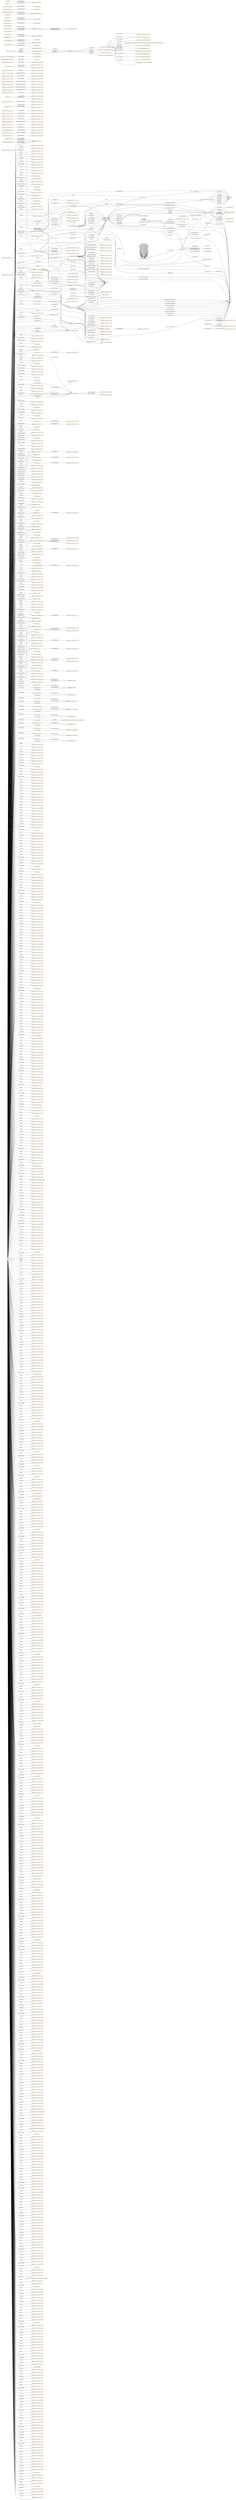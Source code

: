 digraph ar2dtool_diagram { 
rankdir=LR;
size="1501"
node [shape = rectangle, color="orange"]; "geoes:Municipio" "geopolitical:territory" "owl:Thing" "48b83ccc:185732cca1d:-7e66" "geoes:Estero" "48b83ccc:185732cca1d:-7cbe" "geoes:ZonaContigua" "48b83ccc:185732cca1d:-7d13" "48b83ccc:185732cca1d:-7cd6" "geoes:Lavajo" "48b83ccc:185732cca1d:-7fe9" "geoes:Morfologia" "48b83ccc:185732cca1d:-7c82" "geoes:Torrente" "48b83ccc:185732cca1d:-7f80" "48b83ccc:185732cca1d:-7c4c" "geoes:MasaDeAguaArtificial" "geoes:Estuario" "48b83ccc:185732cca1d:-7fd4" "48b83ccc:185732cca1d:-7cad" "geoes:Canyo" "48b83ccc:185732cca1d:-7c71" "geoes:Acuifero" "48b83ccc:185732cca1d:-7d1e" "48b83ccc:185732cca1d:-7e2c" "48b83ccc:185732cca1d:-7f72" "48b83ccc:185732cca1d:-7f99" "48b83ccc:185732cca1d:-7ce9" "48b83ccc:185732cca1d:-7d50" "48b83ccc:185732cca1d:-7c66" "48b83ccc:185732cca1d:-7d2d" "geoes:Nevero" "geoes:FuenteArtificial" "geoes:Mar" "48b83ccc:185732cca1d:-7fcd" "48b83ccc:185732cca1d:-7e00" "48b83ccc:185732cca1d:-7fdc" "48b83ccc:185732cca1d:-7fb8" "48b83ccc:185732cca1d:-7e1c" "48b83ccc:185732cca1d:-7f69" "geoes:Canal" "48b83ccc:185732cca1d:-7e07" "48b83ccc:185732cca1d:-7ce0" "geoes:Arroyo" "48b83ccc:185732cca1d:-7dee" "48b83ccc:185732cca1d:-7cef" "48b83ccc:185732cca1d:-7f6d" "48b83ccc:185732cca1d:-7f16" "48b83ccc:185732cca1d:-7dce" "48b83ccc:185732cca1d:-7fd7" "48b83ccc:185732cca1d:-7fac" "geoes:Rio" "48b83ccc:185732cca1d:-7d53" "48b83ccc:185732cca1d:-7e3f" "48b83ccc:185732cca1d:-7e26" "geoes:Recinto" "geoes:Saladar" "48b83ccc:185732cca1d:-7d6f" "geoes:ZonaEconomicaExclusiva" "48b83ccc:185732cca1d:-7f60" "48b83ccc:185732cca1d:-7e76" "geoes:FenomenoHidrografico" "48b83ccc:185732cca1d:-7c40" "48b83ccc:185732cca1d:-7f92" "48b83ccc:185732cca1d:-7fe5" "geoes:CanalAguasContinentales" "geoes:Aluvion" "48b83ccc:185732cca1d:-7d04" "48b83ccc:185732cca1d:-7e05" "geoes:Acequia" "48b83ccc:185732cca1d:-7d7b" "48b83ccc:185732cca1d:-7fe2" "48b83ccc:185732cca1d:-7e51" "48b83ccc:185732cca1d:-7d5e" "geoes:AltaMar" "48b83ccc:185732cca1d:-7de7" "geoes:Pozo" "48b83ccc:185732cca1d:-7f30" "geoes:AguasCorrientes" "geoes:CanalMarino" "geoes:Delta" "geoes:Humedal" "48b83ccc:185732cca1d:-7fb5" "48b83ccc:185732cca1d:-7f95" "geoes:Charca" "48b83ccc:185732cca1d:-7dad" "48b83ccc:185732cca1d:-7d56" "48b83ccc:185732cca1d:-7e38" "geoes:Tuberia" "48b83ccc:185732cca1d:-7c62" "48b83ccc:185732cca1d:-7ff8" "48b83ccc:185732cca1d:-7c89" "48b83ccc:185732cca1d:-7ce2" "48b83ccc:185732cca1d:-7d22" "geoes:Lago" "geoes:AguasSubterraneas" "geoes:Dren" "48b83ccc:185732cca1d:-7cc8" "geoes:AguasDulces" "geoes:Captacion" "48b83ccc:185732cca1d:-7ca8" "geoes:Ibon" "48b83ccc:185732cca1d:-7e1f" "48b83ccc:185732cca1d:-7f36" "geoes:Nacimiento" "48b83ccc:185732cca1d:-7fec" "geoes:AguasCosteras" "geoes:Gola" "48b83ccc:185732cca1d:-7d96" "48b83ccc:185732cca1d:-7dca" "48b83ccc:185732cca1d:-7f9d" "48b83ccc:185732cca1d:-7e7f" "48b83ccc:185732cca1d:-7ccb" "48b83ccc:185732cca1d:-7e44" "48b83ccc:185732cca1d:-7d45" "48b83ccc:185732cca1d:-7f79" "geoes:HidronimoPuntual" "geoes:Albufera" "48b83ccc:185732cca1d:-7dc5" "48b83ccc:185732cca1d:-7d0d" "48b83ccc:185732cca1d:-7fa3" "geoes:AguasQuietas" "geoes:ZonaHumeda" "48b83ccc:185732cca1d:-7c46" "geoes:AguasMarinas" "geoes:ZonaEncharcable" "48b83ccc:185732cca1d:-7f25" "geoes:Basines" "48b83ccc:185732cca1d:-7d80" "48b83ccc:185732cca1d:-7c96" "48b83ccc:185732cca1d:-7d17" "geoes:Embalse" "geoes:Marisma" "48b83ccc:185732cca1d:-7cde" "geoes:Ojo" "geoes:Glaciar" "geoes:AguasSuperficiales" "48b83ccc:185732cca1d:-7ff5" "48b83ccc:185732cca1d:-7c35" "48b83ccc:185732cca1d:-7cee" "48b83ccc:185732cca1d:-7e69" "geoes:Acuitardo" "geoes:Toma" "48b83ccc:185732cca1d:-7cfd" "geoes:Manantial" "48b83ccc:185732cca1d:-7fd0" "geoes:Desembocadura" "geoes:Cascada" "geoes:Rapido" "geoes:Corriente" "48b83ccc:185732cca1d:-7f13" "48b83ccc:185732cca1d:-7f59" "48b83ccc:185732cca1d:-7f22" "48b83ccc:185732cca1d:-7fc7" "48b83ccc:185732cca1d:-7f8a" "geoes:Deposito" "48b83ccc:185732cca1d:-7faf" "48b83ccc:185732cca1d:-7c99" "geoes:AguasCorrientesArtificiales" "48b83ccc:185732cca1d:-7f51" "geoes:Canalillo" "geoes:SurgenciaNatural" "geoes:SurgenciaArtificial" "48b83ccc:185732cca1d:-7dd6" "48b83ccc:185732cca1d:-7f1e" "48b83ccc:185732cca1d:-7e5c" "geoes:Bodon" "geoes:MarTerritorial" "48b83ccc:185732cca1d:-7dbb" "48b83ccc:185732cca1d:-7f56" "48b83ccc:185732cca1d:-7fbb" "geoes:Confluencia" "48b83ccc:185732cca1d:-7ff2" "geoes:CanalAguasMarinas" "48b83ccc:185732cca1d:-7ceb" "geoes:Distribucion" "geoes:Afluente" "48b83ccc:185732cca1d:-7e71" "48b83ccc:185732cca1d:-7d72" "48b83ccc:185732cca1d:-7c3e" "48b83ccc:185732cca1d:-7f40" "48b83ccc:185732cca1d:-7e22" "48b83ccc:185732cca1d:-7ca7" "geoes:Conducto" "48b83ccc:185732cca1d:-7e4b" "48b83ccc:185732cca1d:-7c5a" "48b83ccc:185732cca1d:-7c53" "geoes:AguasCorrientesNaturales" "48b83ccc:185732cca1d:-7d08" "48b83ccc:185732cca1d:-7e09" "48b83ccc:185732cca1d:-7f8f" "48b83ccc:185732cca1d:-7cbb" "geoes:Chortal" "geoes:Desague" "geoes:CorrienteSubterranea" "48b83ccc:185732cca1d:-7c8d" "geoes:Sumidero" "48b83ccc:185732cca1d:-7e2a" "48b83ccc:185732cca1d:-7f10" "48b83ccc:185732cca1d:-7ce4" "48b83ccc:185732cca1d:-7d0c" "48b83ccc:185732cca1d:-7d5a" "geoes:Aljibe" "geoes:AguasQuietasNaturales" "geoes:Meandro" "geoes:AguasDeTransicion" "48b83ccc:185732cca1d:-7fa9" "geoes:Barranco" "geoes:MasaDeHielo" "geoes:Salina" "48b83ccc:185732cca1d:-7c42" "geoes:AguasSaladas" "geoes:Surgencia" "48b83ccc:185732cca1d:-7e6d" "geoes:Ria" "48b83ccc:185732cca1d:-7d26" "48b83ccc:185732cca1d:-7c95" "geoes:AguasContinentales" "48b83ccc:185732cca1d:-7e63" "48b83ccc:185732cca1d:-7e7c" "48b83ccc:185732cca1d:-7cc4" "48b83ccc:185732cca1d:-7da4" "48b83ccc:185732cca1d:-7cf5" "48b83ccc:185732cca1d:-7ffb" "48b83ccc:185732cca1d:-7f1a" "geoes:CuencaHidrografica" "48b83ccc:185732cca1d:-7e5f" "geoes:Lucio" "48b83ccc:185732cca1d:-7e31" "48b83ccc:185732cca1d:-7fc0" "geoes:Laguna" "48b83ccc:185732cca1d:-7fa0" "geoes:Aguas" "48b83ccc:185732cca1d:-7f4e" "geoes:LagunaSalada" "48b83ccc:185732cca1d:-7de1" "geoes:AguasQuietasArtificiales" "48b83ccc:185732cca1d:-7db2" "48b83ccc:185732cca1d:-7dc1" "geoes:FuenteArtesana" "48b83ccc:185732cca1d:-7e03" "48b83ccc:185732cca1d:-7f29" "48b83ccc:185732cca1d:-7c5d" "48b83ccc:185732cca1d:-7e57" "geoes:Rambla" "48b83ccc:185732cca1d:-7e13" "48b83ccc:185732cca1d:-7ce6" "wgs84_pos:SpatialThing" "time:TimeZone" "time:GeneralDateTimeDescription" "time:DateTimeInterval" "time:TRS" "time:TemporalDuration" "time:Duration" "time:GeneralDurationDescription" "time:ProperInterval" "time:TimePosition" "time:TemporalPosition" "time:Interval" "f3fa63f99fcafe2defaa3885e4fd1177" "time:TemporalEntity" "2c3493ccac51be57fc3d9f53c01d264d" "time:MonthOfYear" "time:TemporalUnit" "time:Instant" "time:DayOfWeek" ; /*classes style*/
	"geoes:top.owl" -> "http://www.w3.org/2006/time" [ label = "owl:imports" ];
	"geoes:top.owl" -> "http://www.w3.org/2003/01/geo/wgs84_pos" [ label = "owl:imports" ];
	"geoes:top.owl" -> "http://vocab.deri.ie/scovo" [ label = "owl:imports" ];
	"geoes:top.owl" -> "http://aims.fao.org/aos/geopolitical.owl" [ label = "owl:imports" ];
	"geoes:AguasContinentales" -> "48b83ccc:185732cca1d:-7e69" [ label = "owl:equivalentClass" ];
	"http://www.w3.org/2006/time" -> "http://orcid.org/0000-0002-3884-3420" [ label = "dcterms:creator" ];
	"http://www.w3.org/2006/time" -> "http://www.w3.org/TR/owl-time" [ label = "rdfs:seeAlso" ];
	"http://www.w3.org/2006/time" -> "http://dx.doi.org/10.3233/SW-150187" [ label = "rdfs:seeAlso" ];
	"http://www.w3.org/2006/time" -> "http://www.semantic-web-journal.net/content/time-ontology-extended-non-gregorian-calendar-applications" [ label = "rdfs:seeAlso" ];
	"http://www.w3.org/2006/time" -> "http://www.w3.org/TR/owl-time" [ label = "dcterms:isVersionOf" ];
	"http://www.w3.org/2006/time" -> "http://www.w3.org/2006/time#2016" [ label = "owl:versionIRI" ];
	"http://www.w3.org/2006/time" -> "mailto:panfeng66@gmail.com" [ label = "dcterms:creator" ];
	"http://www.w3.org/2006/time" -> "https://en.wikipedia.org/wiki/Jerry_Hobbs" [ label = "dcterms:creator" ];
	"http://www.w3.org/2006/time" -> "https://orcid.org/0000-0001-8269-8171" [ label = "dcterms:contributor" ];
	"http://www.w3.org/2006/time" -> "mailto:chris.little@metoffice.gov.uk" [ label = "dcterms:contributor" ];
	"http://www.w3.org/2006/time" -> "http://www.w3.org/2006/time#2006" [ label = "owl:priorVersion" ];
	"http://www.w3.org/2006/time" -> "https://creativecommons.org/licenses/by/4.0/" [ label = "dcterms:license" ];
	"time:generalDay" -> "48b83ccc:185732cca1d:-7c2a" [ label = "owl:withRestrictions" ];
	"time:generalDay" -> "xsd:string" [ label = "owl:onDatatype" ];
	"time:intervalBefore" -> "time:intervalDisjoint" [ label = "rdfs:subPropertyOf" ];
	"time:intervalBefore" -> "time:before" [ label = "rdfs:subPropertyOf" ];
	"geoes:geopolitica.owl" -> "geoes:top.owl" [ label = "owl:imports" ];
	"time:inDateTime" -> "time:inTemporalPosition" [ label = "rdfs:subPropertyOf" ];
	"geoes:sometido_a_descarga_por" -> "geoes:sometido" [ label = "rdfs:subPropertyOf" ];
	"time:intervalFinishes" -> "time:intervalIn" [ label = "rdfs:subPropertyOf" ];
	"geoes:transportes.owl" -> "geoes:top.owl" [ label = "owl:imports" ];
	"wgs84_pos:location" -> "foaf:based_near" [ label = "rdfs:subPropertyOf" ];
	"geoes:AguasCorrientes" -> "48b83ccc:185732cca1d:-7e66" [ label = "owl:equivalentClass" ];
	"time:hasEnd" -> "time:hasTime" [ label = "rdfs:subPropertyOf" ];
	"geoes:Rambla" -> "48b83ccc:185732cca1d:-7ca8" [ label = "owl:equivalentClass" ];
	"geoes:transvasa" -> "geoes:conduce" [ label = "rdfs:subPropertyOf" ];
	"geoes:desembocaEn" -> "geoes:desagua_en" [ label = "rdfs:subPropertyOf" ];
	"geoes:Lucio" -> "48b83ccc:185732cca1d:-7cf5" [ label = "owl:equivalentClass" ];
	"time:hasDurationDescription" -> "time:hasTemporalDuration" [ label = "rdfs:subPropertyOf" ];
	"geoes:" -> "geoes:hydro.owl" [ label = "owl:imports" ];
	"geoes:" -> "geoes:transportes.owl" [ label = "owl:imports" ];
	"geoes:" -> "geoes:geopolitica.owl" [ label = "owl:imports" ];
	"geoes:Acuifero" -> "48b83ccc:185732cca1d:-7e7c" [ label = "owl:equivalentClass" ];
	"geoes:Aguas" -> "48b83ccc:185732cca1d:-7e6d" [ label = "owl:equivalentClass" ];
	"geoes:precedeA" -> "geoes:esta_proxima_a" [ label = "rdfs:subPropertyOf" ];
	"time:intervalIn" -> "time:intervalEquals" [ label = "owl:propertyDisjointWith" ];
	"time:inTimePosition" -> "time:inTemporalPosition" [ label = "rdfs:subPropertyOf" ];
	"geoes:Pozo" -> "48b83ccc:185732cca1d:-7cad" [ label = "owl:equivalentClass" ];
	"geoes:es_transvasada" -> "geoes:es_conducido_por" [ label = "rdfs:subPropertyOf" ];
	"geoes:distribuye" -> "geoes:conduce" [ label = "rdfs:subPropertyOf" ];
	"geoes:Canal" -> "48b83ccc:185732cca1d:-7dc5" [ label = "owl:equivalentClass" ];
	"geoes:transmite" -> "geoes:permite" [ label = "rdfs:subPropertyOf" ];
	"time:generalYear" -> "48b83ccc:185732cca1d:-7c28" [ label = "owl:withRestrictions" ];
	"time:generalYear" -> "xsd:string" [ label = "owl:onDatatype" ];
	"time:intervalStarts" -> "time:intervalIn" [ label = "rdfs:subPropertyOf" ];
	"geoes:nombre_alternativo" -> "geoes:nombre" [ label = "rdfs:subPropertyOf" ];
	"time:intervalDuring" -> "time:intervalIn" [ label = "rdfs:subPropertyOf" ];
	"time:ProperInterval" -> "time:Instant" [ label = "owl:disjointWith" ];
	"geoes:AguasQuietas" -> "48b83ccc:185732cca1d:-7e22" [ label = "owl:equivalentClass" ];
	"time:seconds" -> "http://www.bipm.org/en/publications/si-brochure/second.html" [ label = "rdfs:seeAlso" ];
	"geoes:se_extrae_para" -> "geoes:alimenta_a" [ label = "rdfs:subPropertyOf" ];
	"geoes:AguasQuietasNaturales" -> "48b83ccc:185732cca1d:-7e1c" [ label = "owl:equivalentClass" ];
	"geoes:Idioma_alternativo" -> "geoes:idioma" [ label = "rdfs:subPropertyOf" ];
	"time:generalMonth" -> "48b83ccc:185732cca1d:-7c29" [ label = "owl:withRestrictions" ];
	"time:generalMonth" -> "xsd:string" [ label = "owl:onDatatype" ];
	"time:intervalEquals" -> "time:intervalIn" [ label = "owl:propertyDisjointWith" ];
	"geoes:CanalAguasMarinas" -> "48b83ccc:185732cca1d:-7dbb" [ label = "owl:equivalentClass" ];
	"geoes:ZonaHumeda" -> "48b83ccc:185732cca1d:-7c42" [ label = "owl:equivalentClass" ];
	"geoes:Afluente" -> "48b83ccc:185732cca1d:-7e71" [ label = "owl:equivalentClass" ];
	"geoes:Afluente" -> "48b83ccc:185732cca1d:-7e76" [ label = "owl:equivalentClass" ];
	"geoes:se_extrae" -> "geoes:es_alimentada_por" [ label = "rdfs:subPropertyOf" ];
	"geoes:AguasCorrientesArtificiales" -> "48b83ccc:185732cca1d:-7e63" [ label = "owl:equivalentClass" ];
	"geoes:AguasCorrientesArtificiales" -> "48b83ccc:185732cca1d:-7e5f" [ label = "owl:equivalentClass" ];
	"geoes:AguasSuperficiales" -> "48b83ccc:185732cca1d:-7e00" [ label = "owl:equivalentClass" ];
	"time:hasDuration" -> "time:hasTemporalDuration" [ label = "rdfs:subPropertyOf" ];
	"geoes:AguasDeTransicion" -> "48b83ccc:185732cca1d:-7e31" [ label = "owl:equivalentClass" ];
	"geoes:AguasDeTransicion" -> "48b83ccc:185732cca1d:-7e3f" [ label = "owl:equivalentClass" ];
	"time:hasBeginning" -> "time:hasTime" [ label = "rdfs:subPropertyOf" ];
	"geoes:MasaDeAguaArtificial" -> "48b83ccc:185732cca1d:-7cc8" [ label = "owl:equivalentClass" ];
	"geoes:Nacimiento" -> "48b83ccc:185732cca1d:-7cbe" [ label = "owl:equivalentClass" ];
	"geoes:Dren" -> "48b83ccc:185732cca1d:-7d5e" [ label = "owl:equivalentClass" ];
	"geoes:long" -> "geoes:coordenadas" [ label = "rdfs:subPropertyOf" ];
	"geoes:Gola" -> "48b83ccc:185732cca1d:-7d1e" [ label = "owl:equivalentClass" ];
	"geoes:CanalAguasContinentales" -> "48b83ccc:185732cca1d:-7dc1" [ label = "owl:equivalentClass" ];
	"geoes:AguasQuietasArtificiales" -> "48b83ccc:185732cca1d:-7e1f" [ label = "owl:equivalentClass" ];
	"geoes:SurgenciaArtificial" -> "48b83ccc:185732cca1d:-7c5a" [ label = "owl:equivalentClass" ];
	"time:TemporalEntity" -> "48b83ccc:185732cca1d:-7c2e" [ label = "owl:unionOf" ];
	"geoes:es_distribuida" -> "geoes:es_conducido_por" [ label = "rdfs:subPropertyOf" ];
	"geoes:sigueA" -> "geoes:esta_proxima_a" [ label = "rdfs:subPropertyOf" ];
	"geoes:Surgencia" -> "48b83ccc:185732cca1d:-7c5d" [ label = "owl:equivalentClass" ];
	"geoes:es_capturado" -> "geoes:es_conectado_con" [ label = "rdfs:subPropertyOf" ];
	"geoes:Desague" -> "48b83ccc:185732cca1d:-7d72" [ label = "owl:equivalentClass" ];
	"geoes:captura" -> "geoes:conecta_con" [ label = "rdfs:subPropertyOf" ];
	"geoes:sometida_a_influencia_de" -> "geoes:sometido" [ label = "rdfs:subPropertyOf" ];
	"NULL" -> "48b83ccc:185732cca1d:-7f62" [ label = "rdf:rest" ];
	"NULL" -> "48b83ccc:185732cca1d:-7cfd" [ label = "owl:someValuesFrom" ];
	"NULL" -> "48b83ccc:185732cca1d:-7eef" [ label = "rdf:rest" ];
	"NULL" -> "geoes:Deposito" [ label = "rdf:first" ];
	"NULL" -> "48b83ccc:185732cca1d:-7f34" [ label = "rdf:rest" ];
	"NULL" -> "geoes:Ria" [ label = "owl:someValuesFrom" ];
	"NULL" -> "48b83ccc:185732cca1d:-7d6c" [ label = "rdf:rest" ];
	"NULL" -> "48b83ccc:185732cca1d:-7c70" [ label = "owl:unionOf" ];
	"NULL" -> "geoes:Lago" [ label = "rdf:first" ];
	"NULL" -> "48b83ccc:185732cca1d:-7efc" [ label = "rdf:rest" ];
	"NULL" -> "48b83ccc:185732cca1d:-7ff1" [ label = "owl:unionOf" ];
	"NULL" -> "48b83ccc:185732cca1d:-7fe4" [ label = "owl:unionOf" ];
	"NULL" -> "xsd:gMonth" [ label = "owl:allValuesFrom" ];
	"NULL" -> "48b83ccc:185732cca1d:-7f41" [ label = "rdf:rest" ];
	"NULL" -> "48b83ccc:185732cca1d:-7ebd" [ label = "rdf:rest" ];
	"NULL" -> "48b83ccc:185732cca1d:-7da8" [ label = "rdf:rest" ];
	"NULL" -> "geoes:Barranco" [ label = "owl:allValuesFrom" ];
	"NULL" -> "48b83ccc:185732cca1d:-7d51" [ label = "owl:intersectionOf" ];
	"NULL" -> "48b83ccc:185732cca1d:-7f6f" [ label = "rdf:rest" ];
	"NULL" -> "48b83ccc:185732cca1d:-7f02" [ label = "rdf:rest" ];
	"NULL" -> "48b83ccc:185732cca1d:-7c68" [ label = "rdf:rest" ];
	"NULL" -> "geoes:FuenteArtesana" [ label = "rdf:first" ];
	"NULL" -> "geoes:ZonaEncharcable" [ label = "rdf:first" ];
	"NULL" -> "48b83ccc:185732cca1d:-7fc9" [ label = "rdf:rest" ];
	"NULL" -> "48b83ccc:185732cca1d:-7f7c" [ label = "rdf:rest" ];
	"NULL" -> "48b83ccc:185732cca1d:-7d56" [ label = "owl:someValuesFrom" ];
	"NULL" -> "48b83ccc:185732cca1d:-7fc5" [ label = "rdf:rest" ];
	"NULL" -> "48b83ccc:185732cca1d:-7e78" [ label = "rdf:rest" ];
	"NULL" -> "48b83ccc:185732cca1d:-7ce8" [ label = "rdf:rest" ];
	"NULL" -> "geoes:Basines" [ label = "rdf:first" ];
	"NULL" -> "48b83ccc:185732cca1d:-7fd2" [ label = "rdf:rest" ];
	"NULL" -> "48b83ccc:185732cca1d:-7c43" [ label = "rdf:rest" ];
	"NULL" -> "48b83ccc:185732cca1d:-7e85" [ label = "rdf:rest" ];
	"NULL" -> "48b83ccc:185732cca1d:-7fa4" [ label = "rdf:rest" ];
	"NULL" -> "48b83ccc:185732cca1d:-7ef8" [ label = "rdf:rest" ];
	"NULL" -> "geoes:Canal" [ label = "rdf:first" ];
	"NULL" -> "48b83ccc:185732cca1d:-7f1c" [ label = "rdf:rest" ];
	"NULL" -> "48b83ccc:185732cca1d:-7e92" [ label = "rdf:rest" ];
	"NULL" -> "geoes:Manantial" [ label = "rdf:first" ];
	"NULL" -> "48b83ccc:185732cca1d:-7e53" [ label = "rdf:rest" ];
	"NULL" -> "time:GeneralDateTimeDescription" [ label = "rdf:first" ];
	"NULL" -> "48b83ccc:185732cca1d:-7e21" [ label = "owl:unionOf" ];
	"NULL" -> "48b83ccc:185732cca1d:-7d3f" [ label = "owl:intersectionOf" ];
	"NULL" -> "48b83ccc:185732cca1d:-7e51" [ label = "owl:someValuesFrom" ];
	"NULL" -> "time:year" [ label = "owl:onProperty" ];
	"NULL" -> "48b83ccc:185732cca1d:-7e60" [ label = "rdf:rest" ];
	"NULL" -> "48b83ccc:185732cca1d:-7e6c" [ label = "owl:unionOf" ];
	"NULL" -> "48b83ccc:185732cca1d:-7cde" [ label = "rdf:first" ];
	"NULL" -> "48b83ccc:185732cca1d:-7e03" [ label = "rdf:first" ];
	"NULL" -> "48b83ccc:185732cca1d:-7d58" [ label = "rdf:rest" ];
	"NULL" -> "48b83ccc:185732cca1d:-7ec9" [ label = "owl:oneOf" ];
	"NULL" -> "geoes:Aguas" [ label = "rdf:first" ];
	"NULL" -> "48b83ccc:185732cca1d:-7e9f" [ label = "rdf:rest" ];
	"NULL" -> "48b83ccc:185732cca1d:-7dae" [ label = "rdf:rest" ];
	"NULL" -> "48b83ccc:185732cca1d:-7dce" [ label = "owl:allValuesFrom" ];
	"NULL" -> "48b83ccc:185732cca1d:-7ea5" [ label = "rdf:rest" ];
	"NULL" -> "geoes:Acuifero" [ label = "owl:allValuesFrom" ];
	"NULL" -> "geoes:Marisma" [ label = "owl:allValuesFrom" ];
	"NULL" -> "48b83ccc:185732cca1d:-7ee0" [ label = "rdf:rest" ];
	"NULL" -> "48b83ccc:185732cca1d:-7fbe" [ label = "rdf:rest" ];
	"NULL" -> "48b83ccc:185732cca1d:-7d00" [ label = "owl:intersectionOf" ];
	"NULL" -> "48b83ccc:185732cca1d:-7f19" [ label = "owl:unionOf" ];
	"NULL" -> "48b83ccc:185732cca1d:-7fae" [ label = "owl:unionOf" ];
	"NULL" -> "geoes:estaEn" [ label = "owl:onProperty" ];
	"NULL" -> "48b83ccc:185732cca1d:-7c2b" [ label = "rdf:rest" ];
	"NULL" -> "time:days" [ label = "owl:onProperty" ];
	"NULL" -> "geoes:Ibon" [ label = "owl:someValuesFrom" ];
	"NULL" -> "48b83ccc:185732cca1d:-7e2e" [ label = "rdf:rest" ];
	"NULL" -> "48b83ccc:185732cca1d:-7d33" [ label = "rdf:rest" ];
	"NULL" -> "48b83ccc:185732cca1d:-7e0d" [ label = "rdf:rest" ];
	"NULL" -> "48b83ccc:185732cca1d:-7f75" [ label = "rdf:rest" ];
	"NULL" -> "geoes:AguasCorrientesNaturales" [ label = "rdf:first" ];
	"NULL" -> "48b83ccc:185732cca1d:-7e3b" [ label = "rdf:rest" ];
	"NULL" -> "48b83ccc:185732cca1d:-7cff" [ label = "rdf:rest" ];
	"NULL" -> "48b83ccc:185732cca1d:-7d2c" [ label = "owl:intersectionOf" ];
	"NULL" -> "geoes:CorrienteSubterranea" [ label = "rdf:first" ];
	"NULL" -> "48b83ccc:185732cca1d:-7d5d" [ label = "owl:intersectionOf" ];
	"NULL" -> "48b83ccc:185732cca1d:-7f82" [ label = "rdf:rest" ];
	"NULL" -> "48b83ccc:185732cca1d:-7faa" [ label = "rdf:rest" ];
	"NULL" -> "geoes:evacua_de" [ label = "owl:onProperty" ];
	"NULL" -> "48b83ccc:185732cca1d:-7ebf" [ label = "rdf:rest" ];
	"NULL" -> "48b83ccc:185732cca1d:-7f54" [ label = "rdf:rest" ];
	"NULL" -> "48b83ccc:185732cca1d:-7edd" [ label = "rdf:rest" ];
	"NULL" -> "48b83ccc:185732cca1d:-7dc8" [ label = "rdf:rest" ];
	"NULL" -> "48b83ccc:185732cca1d:-7f4d" [ label = "owl:unionOf" ];
	"NULL" -> "48b83ccc:185732cca1d:-7f7f" [ label = "owl:unionOf" ];
	"NULL" -> "geoes:conecta_con" [ label = "owl:onProperty" ];
	"NULL" -> "48b83ccc:185732cca1d:-7dca" [ label = "owl:someValuesFrom" ];
	"NULL" -> "48b83ccc:185732cca1d:-7d1f" [ label = "rdf:rest" ];
	"NULL" -> "48b83ccc:185732cca1d:-7c45" [ label = "owl:unionOf" ];
	"NULL" -> "48b83ccc:185732cca1d:-7eea" [ label = "rdf:rest" ];
	"NULL" -> "48b83ccc:185732cca1d:-7d1b" [ label = "rdf:rest" ];
	"NULL" -> "48b83ccc:185732cca1d:-7eab" [ label = "rdf:rest" ];
	"NULL" -> "48b83ccc:185732cca1d:-7f5d" [ label = "rdf:rest" ];
	"NULL" -> "48b83ccc:185732cca1d:-7f04" [ label = "owl:oneOf" ];
	"NULL" -> "geoes:Salina" [ label = "rdf:first" ];
	"NULL" -> "48b83ccc:185732cca1d:-7dd1" [ label = "rdf:rest" ];
	"NULL" -> "48b83ccc:185732cca1d:-7e48" [ label = "rdf:rest" ];
	"NULL" -> "48b83ccc:185732cca1d:-7fa8" [ label = "owl:unionOf" ];
	"NULL" -> "geoes:AguasCorrientesNaturales" [ label = "owl:someValuesFrom" ];
	"NULL" -> "48b83ccc:185732cca1d:-7e98" [ label = "rdf:rest" ];
	"NULL" -> "48b83ccc:185732cca1d:-7ed2" [ label = "owl:oneOf" ];
	"NULL" -> "48b83ccc:185732cca1d:-7f6a" [ label = "rdf:rest" ];
	"NULL" -> "48b83ccc:185732cca1d:-7e07" [ label = "rdf:first" ];
	"NULL" -> "48b83ccc:185732cca1d:-7c3d" [ label = "owl:unionOf" ];
	"NULL" -> "48b83ccc:185732cca1d:-7fb3" [ label = "rdf:rest" ];
	"NULL" -> "48b83ccc:185732cca1d:-7c24" [ label = "rdf:rest" ];
	"NULL" -> "geoes:Distribucion" [ label = "rdf:first" ];
	"NULL" -> "48b83ccc:185732cca1d:-7f3c" [ label = "rdf:rest" ];
	"NULL" -> "48b83ccc:185732cca1d:-7c31" [ label = "rdf:rest" ];
	"NULL" -> "geoes:Embalse" [ label = "owl:someValuesFrom" ];
	"NULL" -> "48b83ccc:185732cca1d:-7f91" [ label = "owl:unionOf" ];
	"NULL" -> "48b83ccc:185732cca1d:-7ce3" [ label = "rdf:rest" ];
	"NULL" -> "48b83ccc:185732cca1d:-7e02" [ label = "rdf:rest" ];
	"NULL" -> "48b83ccc:185732cca1d:-7e34" [ label = "rdf:rest" ];
	"NULL" -> "48b83ccc:185732cca1d:-7f0e" [ label = "rdf:rest" ];
	"NULL" -> "48b83ccc:185732cca1d:-7ee6" [ label = "rdf:rest" ];
	"NULL" -> "geoes:deposita_en" [ label = "owl:onProperty" ];
	"NULL" -> "48b83ccc:185732cca1d:-7e26" [ label = "owl:someValuesFrom" ];
	"NULL" -> "geoes:AguasQuietasArtificiales" [ label = "rdf:first" ];
	"NULL" -> "48b83ccc:185732cca1d:-7c89" [ label = "owl:someValuesFrom" ];
	"NULL" -> "48b83ccc:185732cca1d:-7cf3" [ label = "owl:intersectionOf" ];
	"NULL" -> "geoes:AguasQuietasArtificiales" [ label = "owl:complementOf" ];
	"NULL" -> "geoes:Acuifero" [ label = "rdf:first" ];
	"NULL" -> "48b83ccc:185732cca1d:-7cb1" [ label = "rdf:rest" ];
	"NULL" -> "48b83ccc:185732cca1d:-7d28" [ label = "rdf:rest" ];
	"NULL" -> "geoes:Manantial" [ label = "owl:allValuesFrom" ];
	"NULL" -> "geoes:Saladar" [ label = "rdf:first" ];
	"NULL" -> "geoes:SurgenciaArtificial" [ label = "rdf:first" ];
	"NULL" -> "48b83ccc:185732cca1d:-7d95" [ label = "owl:unionOf" ];
	"NULL" -> "48b83ccc:185732cca1d:-7e96" [ label = "owl:oneOf" ];
	"NULL" -> "48b83ccc:185732cca1d:-7d80" [ label = "owl:allValuesFrom" ];
	"NULL" -> "48b83ccc:185732cca1d:-7f88" [ label = "rdf:rest" ];
	"NULL" -> "48b83ccc:185732cca1d:-7fef" [ label = "rdf:rest" ];
	"NULL" -> "48b83ccc:185732cca1d:-7e4e" [ label = "rdf:rest" ];
	"NULL" -> "48b83ccc:185732cca1d:-7d92" [ label = "rdf:rest" ];
	"NULL" -> "48b83ccc:185732cca1d:-7f49" [ label = "rdf:rest" ];
	"NULL" -> "48b83ccc:185732cca1d:-7e9a" [ label = "rdf:rest" ];
	"NULL" -> "48b83ccc:185732cca1d:-7fbd" [ label = "rdf:rest" ];
	"NULL" -> "48b83ccc:185732cca1d:-7ee1" [ label = "owl:oneOf" ];
	"NULL" -> "48b83ccc:185732cca1d:-7d60" [ label = "rdf:rest" ];
	"NULL" -> "48b83ccc:185732cca1d:-7f17" [ label = "rdf:rest" ];
	"NULL" -> "48b83ccc:185732cca1d:-7cc7" [ label = "owl:unionOf" ];
	"NULL" -> "geoes:es_originado_por" [ label = "owl:onProperty" ];
	"NULL" -> "48b83ccc:185732cca1d:-7f63" [ label = "rdf:rest" ];
	"NULL" -> "48b83ccc:185732cca1d:-7fca" [ label = "rdf:rest" ];
	"NULL" -> "geoes:conduce" [ label = "owl:onProperty" ];
	"NULL" -> "geoes:Morfologia" [ label = "rdf:first" ];
	"NULL" -> "geoes:Lucio" [ label = "owl:someValuesFrom" ];
	"NULL" -> "48b83ccc:185732cca1d:-7f70" [ label = "rdf:rest" ];
	"NULL" -> "48b83ccc:185732cca1d:-7cfc" [ label = "owl:unionOf" ];
	"NULL" -> "48b83ccc:185732cca1d:-7efd" [ label = "rdf:rest" ];
	"NULL" -> "geoes:AguasMarinas" [ label = "owl:someValuesFrom" ];
	"NULL" -> "48b83ccc:185732cca1d:-7d6d" [ label = "rdf:rest" ];
	"NULL" -> "48b83ccc:185732cca1d:-7f42" [ label = "rdf:rest" ];
	"NULL" -> "48b83ccc:185732cca1d:-7ebe" [ label = "rdf:rest" ];
	"NULL" -> "48b83ccc:185732cca1d:-7d25" [ label = "owl:unionOf" ];
	"NULL" -> "48b83ccc:185732cca1d:-7ff4" [ label = "owl:unionOf" ];
	"NULL" -> "48b83ccc:185732cca1d:-7e29" [ label = "rdf:rest" ];
	"NULL" -> "48b83ccc:185732cca1d:-7f58" [ label = "owl:unionOf" ];
	"NULL" -> "48b83ccc:185732cca1d:-7e7f" [ label = "owl:someValuesFrom" ];
	"NULL" -> "geoes:sufre_descarga_de" [ label = "owl:onProperty" ];
	"NULL" -> "48b83ccc:185732cca1d:-7ce6" [ label = "rdf:first" ];
	"NULL" -> "48b83ccc:185732cca1d:-7ecb" [ label = "rdf:rest" ];
	"NULL" -> "48b83ccc:185732cca1d:-7f7d" [ label = "rdf:rest" ];
	"NULL" -> "48b83ccc:185732cca1d:-7f0a" [ label = "owl:oneOf" ];
	"NULL" -> "48b83ccc:185732cca1d:-7c37" [ label = "rdf:rest" ];
	"NULL" -> "48b83ccc:185732cca1d:-7c3e" [ label = "rdf:first" ];
	"NULL" -> "geoes:discurre_sobre" [ label = "owl:onProperty" ];
	"NULL" -> "48b83ccc:185732cca1d:-7f4f" [ label = "rdf:rest" ];
	"NULL" -> "48b83ccc:185732cca1d:-7e04" [ label = "rdf:rest" ];
	"NULL" -> "48b83ccc:185732cca1d:-7d97" [ label = "owl:intersectionOf" ];
	"NULL" -> "48b83ccc:185732cca1d:-7e89" [ label = "owl:oneOf" ];
	"NULL" -> "48b83ccc:185732cca1d:-7c44" [ label = "rdf:rest" ];
	"NULL" -> "48b83ccc:185732cca1d:-7e86" [ label = "rdf:rest" ];
	"NULL" -> "time:numericDuration" [ label = "owl:onProperty" ];
	"NULL" -> "48b83ccc:185732cca1d:-7cf6" [ label = "rdf:rest" ];
	"NULL" -> "48b83ccc:185732cca1d:-7d50" [ label = "owl:allValuesFrom" ];
	"NULL" -> "48b83ccc:185732cca1d:-7e47" [ label = "rdf:rest" ];
	"NULL" -> "48b83ccc:185732cca1d:-7cb7" [ label = "rdf:rest" ];
	"NULL" -> "rdf:nil" [ label = "rdf:rest" ];
	"NULL" -> "48b83ccc:185732cca1d:-7fa5" [ label = "rdf:rest" ];
	"NULL" -> "48b83ccc:185732cca1d:-7c90" [ label = "rdf:rest" ];
	"NULL" -> "48b83ccc:185732cca1d:-7fe0" [ label = "rdf:rest" ];
	"NULL" -> "48b83ccc:185732cca1d:-7c51" [ label = "rdf:rest" ];
	"NULL" -> "48b83ccc:185732cca1d:-7fa1" [ label = "rdf:rest" ];
	"NULL" -> "geoes:Conducto" [ label = "rdf:first" ];
	"NULL" -> "48b83ccc:185732cca1d:-7e54" [ label = "rdf:rest" ];
	"NULL" -> "48b83ccc:185732cca1d:-7ee4" [ label = "owl:oneOf" ];
	"NULL" -> "48b83ccc:185732cca1d:-7f2e" [ label = "rdf:rest" ];
	"NULL" -> "geoes:esta_proxima_a" [ label = "owl:onProperty" ];
	"NULL" -> "48b83ccc:185732cca1d:-7f2a" [ label = "rdf:rest" ];
	"NULL" -> "48b83ccc:185732cca1d:-7e61" [ label = "rdf:rest" ];
	"NULL" -> "48b83ccc:185732cca1d:-7cd1" [ label = "rdf:rest" ];
	"NULL" -> "geoes:Humedal" [ label = "rdf:first" ];
	"NULL" -> "48b83ccc:185732cca1d:-7ddc" [ label = "owl:intersectionOf" ];
	"NULL" -> "48b83ccc:185732cca1d:-7d09" [ label = "rdf:rest" ];
	"NULL" -> "48b83ccc:185732cca1d:-7ed4" [ label = "rdf:rest" ];
	"NULL" -> "48b83ccc:185732cca1d:-7e1b" [ label = "owl:unionOf" ];
	"NULL" -> "time:Duration" [ label = "rdf:first" ];
	"NULL" -> "geoes:AguasDulces" [ label = "owl:complementOf" ];
	"NULL" -> "48b83ccc:185732cca1d:-7ca4" [ label = "owl:intersectionOf" ];
	"NULL" -> "48b83ccc:185732cca1d:-7dbc" [ label = "rdf:rest" ];
	"NULL" -> "geoes:puede_fluir_como" [ label = "owl:onProperty" ];
	"NULL" -> "48b83ccc:185732cca1d:-7e6e" [ label = "rdf:rest" ];
	"NULL" -> "48b83ccc:185732cca1d:-7f98" [ label = "owl:unionOf" ];
	"NULL" -> "48b83ccc:185732cca1d:-7def" [ label = "owl:intersectionOf" ];
	"NULL" -> "48b83ccc:185732cca1d:-7dd5" [ label = "owl:unionOf" ];
	"NULL" -> "5818eb468673f79de477b9829737db88" [ label = "rdf:first" ];
	"NULL" -> "48b83ccc:185732cca1d:-7e0e" [ label = "rdf:rest" ];
	"NULL" -> "48b83ccc:185732cca1d:-7f76" [ label = "rdf:rest" ];
	"NULL" -> "48b83ccc:185732cca1d:-7fdd" [ label = "rdf:rest" ];
	"NULL" -> "48b83ccc:185732cca1d:-7f37" [ label = "rdf:rest" ];
	"NULL" -> "48b83ccc:185732cca1d:-7c88" [ label = "owl:unionOf" ];
	"NULL" -> "48b83ccc:185732cca1d:-7c98" [ label = "owl:unionOf" ];
	"NULL" -> "48b83ccc:185732cca1d:-7fa2" [ label = "owl:unionOf" ];
	"NULL" -> "48b83ccc:185732cca1d:-7f83" [ label = "rdf:rest" ];
	"NULL" -> "48b83ccc:185732cca1d:-7d02" [ label = "rdf:rest" ];
	"NULL" -> "48b83ccc:185732cca1d:-7fea" [ label = "rdf:rest" ];
	"NULL" -> "48b83ccc:185732cca1d:-7e08" [ label = "owl:intersectionOf" ];
	"NULL" -> "geoes:Embalse" [ label = "rdf:first" ];
	"NULL" -> "48b83ccc:185732cca1d:-7f0f" [ label = "owl:unionOf" ];
	"NULL" -> "48b83ccc:185732cca1d:-7df6" [ label = "owl:intersectionOf" ];
	"NULL" -> "48b83ccc:185732cca1d:-7f90" [ label = "rdf:rest" ];
	"NULL" -> "geoes:Acequia" [ label = "rdf:first" ];
	"NULL" -> "geoes:AguasQuietasNaturales" [ label = "rdf:first" ];
	"NULL" -> "48b83ccc:185732cca1d:-7d35" [ label = "owl:intersectionOf" ];
	"NULL" -> "48b83ccc:185732cca1d:-7d66" [ label = "owl:intersectionOf" ];
	"NULL" -> "48b83ccc:185732cca1d:-7c81" [ label = "owl:unionOf" ];
	"NULL" -> "48b83ccc:185732cca1d:-7ede" [ label = "rdf:rest" ];
	"NULL" -> "48b83ccc:185732cca1d:-7d4e" [ label = "rdf:rest" ];
	"NULL" -> "48b83ccc:185732cca1d:-7c39" [ label = "rdf:rest" ];
	"NULL" -> "48b83ccc:185732cca1d:-7db2" [ label = "owl:someValuesFrom" ];
	"NULL" -> "48b83ccc:185732cca1d:-7f28" [ label = "owl:unionOf" ];
	"NULL" -> "48b83ccc:185732cca1d:-7d44" [ label = "owl:unionOf" ];
	"NULL" -> "48b83ccc:185732cca1d:-7f23" [ label = "rdf:rest" ];
	"NULL" -> "48b83ccc:185732cca1d:-7eeb" [ label = "rdf:rest" ];
	"NULL" -> "48b83ccc:185732cca1d:-7d5b" [ label = "rdf:rest" ];
	"NULL" -> "time:second" [ label = "owl:onProperty" ];
	"NULL" -> "geoes:Aluvion" [ label = "owl:someValuesFrom" ];
	"NULL" -> "48b83ccc:185732cca1d:-7eac" [ label = "rdf:rest" ];
	"NULL" -> "48b83ccc:185732cca1d:-7e49" [ label = "rdf:rest" ];
	"NULL" -> "48b83ccc:185732cca1d:-7f5e" [ label = "rdf:rest" ];
	"NULL" -> "geoes:Glaciar" [ label = "owl:complementOf" ];
	"NULL" -> "geoes:se_extrae_para" [ label = "owl:onProperty" ];
	"NULL" -> "48b83ccc:185732cca1d:-7fe6" [ label = "rdf:rest" ];
	"NULL" -> "48b83ccc:185732cca1d:-7c57" [ label = "rdf:rest" ];
	"NULL" -> "48b83ccc:185732cca1d:-7e99" [ label = "rdf:rest" ];
	"NULL" -> "48b83ccc:185732cca1d:-7f6b" [ label = "rdf:rest" ];
	"NULL" -> "48b83ccc:185732cca1d:-7ff3" [ label = "rdf:rest" ];
	"NULL" -> "48b83ccc:185732cca1d:-7c64" [ label = "rdf:rest" ];
	"NULL" -> "48b83ccc:185732cca1d:-7d84" [ label = "owl:intersectionOf" ];
	"NULL" -> "geoes:Desembocadura" [ label = "rdf:first" ];
	"NULL" -> "48b83ccc:185732cca1d:-7e67" [ label = "rdf:rest" ];
	"NULL" -> "geoes:AguasCorrientesNaturales" [ label = "owl:allValuesFrom" ];
	"NULL" -> "geoes:alimenta_a" [ label = "owl:onProperty" ];
	"NULL" -> "48b83ccc:185732cca1d:-7dd7" [ label = "owl:intersectionOf" ];
	"NULL" -> "48b83ccc:185732cca1d:-7f3d" [ label = "rdf:rest" ];
	"NULL" -> "48b83ccc:185732cca1d:-7fc1" [ label = "rdf:rest" ];
	"NULL" -> "48b83ccc:185732cca1d:-7c32" [ label = "rdf:rest" ];
	"NULL" -> "48b83ccc:185732cca1d:-7ca9" [ label = "rdf:rest" ];
	"NULL" -> "geoes:Torrente" [ label = "owl:someValuesFrom" ];
	"NULL" -> "48b83ccc:185732cca1d:-7ec5" [ label = "owl:oneOf" ];
	"NULL" -> "geoes:AltaMar" [ label = "rdf:first" ];
	"NULL" -> "48b83ccc:185732cca1d:-7d08" [ label = "rdf:first" ];
	"NULL" -> "48b83ccc:185732cca1d:-7f4a" [ label = "rdf:rest" ];
	"NULL" -> "48b83ccc:185732cca1d:-7ee7" [ label = "rdf:rest" ];
	"NULL" -> "48b83ccc:185732cca1d:-7cef" [ label = "owl:someValuesFrom" ];
	"NULL" -> "48b83ccc:185732cca1d:-7e10" [ label = "rdf:rest" ];
	"NULL" -> "48b83ccc:185732cca1d:-7cf1" [ label = "rdf:rest" ];
	"NULL" -> "48b83ccc:185732cca1d:-7e42" [ label = "rdf:rest" ];
	"NULL" -> "geoes:sometida_a_influencia_de" [ label = "owl:onProperty" ];
	"NULL" -> "time:Interval" [ label = "rdf:first" ];
	"NULL" -> "48b83ccc:185732cca1d:-7e37" [ label = "owl:unionOf" ];
	"NULL" -> "48b83ccc:185732cca1d:-7f89" [ label = "owl:unionOf" ];
	"NULL" -> "48b83ccc:185732cca1d:-7ef4" [ label = "rdf:rest" ];
	"NULL" -> "48b83ccc:185732cca1d:-7d79" [ label = "rdf:rest" ];
	"NULL" -> "48b83ccc:185732cca1d:-7e90" [ label = "owl:oneOf" ];
	"NULL" -> "48b83ccc:185732cca1d:-7c3f" [ label = "rdf:rest" ];
	"NULL" -> "geoes:captura" [ label = "owl:onProperty" ];
	"NULL" -> "48b83ccc:185732cca1d:-7e25" [ label = "owl:unionOf" ];
	"NULL" -> "geoes:Mar" [ label = "rdf:first" ];
	"NULL" -> "geoes:Canyo" [ label = "owl:someValuesFrom" ];
	"NULL" -> "48b83ccc:185732cca1d:-7ec2" [ label = "rdf:rest" ];
	"NULL" -> "48b83ccc:185732cca1d:-7c8b" [ label = "rdf:rest" ];
	"NULL" -> "48b83ccc:185732cca1d:-7d47" [ label = "rdf:rest" ];
	"NULL" -> "48b83ccc:185732cca1d:-7c4b" [ label = "owl:unionOf" ];
	"NULL" -> "48b83ccc:185732cca1d:-7f8e" [ label = "owl:unionOf" ];
	"NULL" -> "48b83ccc:185732cca1d:-7e8e" [ label = "rdf:rest" ];
	"NULL" -> "48b83ccc:185732cca1d:-7e1d" [ label = "rdf:rest" ];
	"NULL" -> "geoes:Nacimiento" [ label = "owl:allValuesFrom" ];
	"NULL" -> "48b83ccc:185732cca1d:-7e4f" [ label = "rdf:rest" ];
	"NULL" -> "48b83ccc:185732cca1d:-7d93" [ label = "rdf:rest" ];
	"NULL" -> "48b83ccc:185732cca1d:-7e1e" [ label = "owl:unionOf" ];
	"NULL" -> "48b83ccc:185732cca1d:-7fad" [ label = "rdf:rest" ];
	"NULL" -> "48b83ccc:185732cca1d:-7d54" [ label = "rdf:rest" ];
	"NULL" -> "48b83ccc:185732cca1d:-7f96" [ label = "rdf:rest" ];
	"NULL" -> "geoes:ZonaContigua" [ label = "rdf:first" ];
	"NULL" -> "48b83ccc:185732cca1d:-7d15" [ label = "rdf:rest" ];
	"NULL" -> "geoes:comunica_con" [ label = "owl:onProperty" ];
	"NULL" -> "48b83ccc:185732cca1d:-7e9b" [ label = "rdf:rest" ];
	"NULL" -> "48b83ccc:185732cca1d:-7daa" [ label = "rdf:rest" ];
	"NULL" -> "geoes:SurgenciaArtificial" [ label = "owl:complementOf" ];
	"NULL" -> "geoes:AguasSaladas" [ label = "owl:someValuesFrom" ];
	"NULL" -> "48b83ccc:185732cca1d:-7f18" [ label = "rdf:rest" ];
	"NULL" -> "geoes:FuenteArtificial" [ label = "owl:someValuesFrom" ];
	"NULL" -> "48b83ccc:185732cca1d:-7f64" [ label = "rdf:rest" ];
	"NULL" -> "48b83ccc:185732cca1d:-7fcb" [ label = "rdf:rest" ];
	"NULL" -> "geoes:Gola" [ label = "owl:someValuesFrom" ];
	"NULL" -> "48b83ccc:185732cca1d:-7c40" [ label = "rdf:first" ];
	"NULL" -> "48b83ccc:185732cca1d:-7cfb" [ label = "rdf:rest" ];
	"NULL" -> "48b83ccc:185732cca1d:-7ef2" [ label = "owl:oneOf" ];
	"NULL" -> "48b83ccc:185732cca1d:-7efe" [ label = "rdf:rest" ];
	"NULL" -> "geoes:Recinto" [ label = "rdf:first" ];
	"NULL" -> "48b83ccc:185732cca1d:-7fb4" [ label = "owl:unionOf" ];
	"NULL" -> "48b83ccc:185732cca1d:-7f43" [ label = "rdf:rest" ];
	"NULL" -> "48b83ccc:185732cca1d:-7cbc" [ label = "owl:intersectionOf" ];
	"NULL" -> "geoes:HidronimoPuntual" [ label = "rdf:first" ];
	"NULL" -> "48b83ccc:185732cca1d:-7de5" [ label = "rdf:rest" ];
	"NULL" -> "time:Instant" [ label = "rdf:first" ];
	"NULL" -> "geoes:Lucio" [ label = "owl:complementOf" ];
	"NULL" -> "48b83ccc:185732cca1d:-7ecc" [ label = "rdf:rest" ];
	"NULL" -> "48b83ccc:185732cca1d:-7f7e" [ label = "rdf:rest" ];
	"NULL" -> "geoes:AguasSuperficiales" [ label = "owl:someValuesFrom" ];
	"NULL" -> "geoes:Ojo" [ label = "rdf:first" ];
	"NULL" -> "48b83ccc:185732cca1d:-7f11" [ label = "rdf:rest" ];
	"NULL" -> "48b83ccc:185732cca1d:-7c77" [ label = "rdf:rest" ];
	"NULL" -> "geoes:inunda" [ label = "owl:onProperty" ];
	"NULL" -> "48b83ccc:185732cca1d:-7fd8" [ label = "rdf:rest" ];
	"NULL" -> "geoes:AguasMarinas" [ label = "rdf:first" ];
	"NULL" -> "48b83ccc:185732cca1d:-7f8b" [ label = "rdf:rest" ];
	"NULL" -> "48b83ccc:185732cca1d:-7c84" [ label = "rdf:rest" ];
	"NULL" -> "geoes:es_inundada_por" [ label = "owl:onProperty" ];
	"NULL" -> "geoes:desembocaEn" [ label = "owl:onProperty" ];
	"NULL" -> "geoes:precedeA" [ label = "owl:onProperty" ];
	"NULL" -> "48b83ccc:185732cca1d:-7dcd" [ label = "owl:unionOf" ];
	"NULL" -> "48b83ccc:185732cca1d:-7e87" [ label = "rdf:rest" ];
	"NULL" -> "48b83ccc:185732cca1d:-7f12" [ label = "owl:unionOf" ];
	"NULL" -> "48b83ccc:185732cca1d:-7de6" [ label = "owl:unionOf" ];
	"NULL" -> "48b83ccc:185732cca1d:-7fa6" [ label = "rdf:rest" ];
	"NULL" -> "48b83ccc:185732cca1d:-7cc4" [ label = "owl:allValuesFrom" ];
	"NULL" -> "48b83ccc:185732cca1d:-7cc9" [ label = "rdf:rest" ];
	"NULL" -> "geoes:AguasCorrientesArtificiales" [ label = "owl:someValuesFrom" ];
	"NULL" -> "48b83ccc:185732cca1d:-7c35" [ label = "owl:allValuesFrom" ];
	"NULL" -> "geoes:AguasCorrientesArtificiales" [ label = "rdf:first" ];
	"NULL" -> "xsd:gDay" [ label = "owl:allValuesFrom" ];
	"NULL" -> "48b83ccc:185732cca1d:-7e55" [ label = "rdf:rest" ];
	"NULL" -> "48b83ccc:185732cca1d:-7c6a" [ label = "owl:intersectionOf" ];
	"NULL" -> "48b83ccc:185732cca1d:-7f2b" [ label = "rdf:rest" ];
	"NULL" -> "48b83ccc:185732cca1d:-7cd2" [ label = "rdf:rest" ];
	"NULL" -> "time:hour" [ label = "owl:onProperty" ];
	"NULL" -> "48b83ccc:185732cca1d:-7da4" [ label = "owl:someValuesFrom" ];
	"NULL" -> "geoes:es_comunicada_por" [ label = "owl:onProperty" ];
	"NULL" -> "48b83ccc:185732cca1d:-7ed5" [ label = "rdf:rest" ];
	"NULL" -> "48b83ccc:185732cca1d:-7ce2" [ label = "rdf:first" ];
	"NULL" -> "48b83ccc:185732cca1d:-7c9e" [ label = "rdf:rest" ];
	"NULL" -> "time:week" [ label = "owl:onProperty" ];
	"NULL" -> "48b83ccc:185732cca1d:-7ca0" [ label = "rdf:rest" ];
	"NULL" -> "48b83ccc:185732cca1d:-7c65" [ label = "owl:unionOf" ];
	"NULL" -> "geoes:AguasContinentales" [ label = "rdf:first" ];
	"NULL" -> "48b83ccc:185732cca1d:-7ea3" [ label = "rdf:rest" ];
	"NULL" -> "geoes:Lucio" [ label = "rdf:first" ];
	"NULL" -> "48b83ccc:185732cca1d:-7dfc" [ label = "rdf:rest" ];
	"NULL" -> "geoes:Canyo" [ label = "rdf:first" ];
	"NULL" -> "geoes:Nacimiento" [ label = "rdf:first" ];
	"NULL" -> "48b83ccc:185732cca1d:-7c2d" [ label = "rdf:rest" ];
	"NULL" -> "geoes:es_afluente_de" [ label = "owl:onProperty" ];
	"NULL" -> "48b83ccc:185732cca1d:-7f21" [ label = "owl:unionOf" ];
	"NULL" -> "time:nominalPosition" [ label = "owl:onProperty" ];
	"NULL" -> "48b83ccc:185732cca1d:-7d74" [ label = "rdf:rest" ];
	"NULL" -> "geoes:permite" [ label = "owl:onProperty" ];
	"NULL" -> "48b83ccc:185732cca1d:-7eb0" [ label = "rdf:rest" ];
	"NULL" -> "48b83ccc:185732cca1d:-7fde" [ label = "rdf:rest" ];
	"NULL" -> "48b83ccc:185732cca1d:-7c79" [ label = "owl:intersectionOf" ];
	"NULL" -> "48b83ccc:185732cca1d:-7f77" [ label = "rdf:rest" ];
	"NULL" -> "48b83ccc:185732cca1d:-7e0f" [ label = "rdf:rest" ];
	"NULL" -> "48b83ccc:185732cca1d:-7c62" [ label = "owl:someValuesFrom" ];
	"NULL" -> "48b83ccc:185732cca1d:-7c53" [ label = "owl:someValuesFrom" ];
	"NULL" -> "48b83ccc:185732cca1d:-7ec0" [ label = "owl:oneOf" ];
	"NULL" -> "48b83ccc:185732cca1d:-7e0b" [ label = "rdf:rest" ];
	"NULL" -> "48b83ccc:185732cca1d:-7ced" [ label = "owl:unionOf" ];
	"NULL" -> "48b83ccc:185732cca1d:-7f38" [ label = "rdf:rest" ];
	"NULL" -> "time:dayOfYear" [ label = "owl:onProperty" ];
	"NULL" -> "48b83ccc:185732cca1d:-7d42" [ label = "rdf:rest" ];
	"NULL" -> "geoes:Charca" [ label = "owl:allValuesFrom" ];
	"NULL" -> "48b83ccc:185732cca1d:-7f84" [ label = "rdf:rest" ];
	"NULL" -> "geoes:CanalAguasContinentales" [ label = "owl:someValuesFrom" ];
	"NULL" -> "48b83ccc:185732cca1d:-7d04" [ label = "owl:someValuesFrom" ];
	"NULL" -> "48b83ccc:185732cca1d:-7d9d" [ label = "owl:intersectionOf" ];
	"NULL" -> "48b83ccc:185732cca1d:-7f06" [ label = "rdf:rest" ];
	"NULL" -> "geoes:Rambla" [ label = "owl:someValuesFrom" ];
	"NULL" -> "48b83ccc:185732cca1d:-7d10" [ label = "rdf:rest" ];
	"NULL" -> "48b83ccc:185732cca1d:-7e43" [ label = "owl:unionOf" ];
	"NULL" -> "geoes:se_extrae" [ label = "owl:onProperty" ];
	"NULL" -> "geoes:actua_de_emisario_de" [ label = "owl:onProperty" ];
	"NULL" -> "48b83ccc:185732cca1d:-7d3a" [ label = "owl:intersectionOf" ];
	"NULL" -> "48b83ccc:185732cca1d:-7edf" [ label = "rdf:rest" ];
	"NULL" -> "geoes:Captacion" [ label = "owl:allValuesFrom" ];
	"NULL" -> "48b83ccc:185732cca1d:-7e09" [ label = "owl:allValuesFrom" ];
	"NULL" -> "48b83ccc:185732cca1d:-7e5c" [ label = "owl:allValuesFrom" ];
	"NULL" -> "48b83ccc:185732cca1d:-7de1" [ label = "owl:someValuesFrom" ];
	"NULL" -> "48b83ccc:185732cca1d:-7d9b" [ label = "rdf:rest" ];
	"NULL" -> "geoes:Manantial" [ label = "owl:complementOf" ];
	"NULL" -> "time:minutes" [ label = "owl:onProperty" ];
	"NULL" -> "48b83ccc:185732cca1d:-7f9e" [ label = "rdf:rest" ];
	"NULL" -> "48b83ccc:185732cca1d:-7fbf" [ label = "owl:unionOf" ];
	"NULL" -> "48b83ccc:185732cca1d:-7e68" [ label = "owl:unionOf" ];
	"NULL" -> "48b83ccc:185732cca1d:-7f31" [ label = "rdf:rest" ];
	"NULL" -> "48b83ccc:185732cca1d:-7c97" [ label = "rdf:rest" ];
	"NULL" -> "48b83ccc:185732cca1d:-7e18" [ label = "rdf:rest" ];
	"NULL" -> "48b83ccc:185732cca1d:-7dd3" [ label = "rdf:rest" ];
	"NULL" -> "48b83ccc:185732cca1d:-7fe7" [ label = "rdf:rest" ];
	"NULL" -> "48b83ccc:185732cca1d:-7c58" [ label = "rdf:rest" ];
	"NULL" -> "48b83ccc:185732cca1d:-7fb7" [ label = "owl:unionOf" ];
	"NULL" -> "geoes:distribuye" [ label = "owl:onProperty" ];
	"NULL" -> "48b83ccc:185732cca1d:-7d2a" [ label = "rdf:rest" ];
	"NULL" -> "geoes:es_transvasada" [ label = "owl:onProperty" ];
	"NULL" -> "48b83ccc:185732cca1d:-7eba" [ label = "rdf:rest" ];
	"NULL" -> "48b83ccc:185732cca1d:-7fb9" [ label = "rdf:rest" ];
	"NULL" -> "48b83ccc:185732cca1d:-7ca6" [ label = "owl:intersectionOf" ];
	"NULL" -> "geoes:Mar" [ label = "owl:someValuesFrom" ];
	"NULL" -> "48b83ccc:185732cca1d:-7da1" [ label = "rdf:rest" ];
	"NULL" -> "48b83ccc:185732cca1d:-7f24" [ label = "owl:unionOf" ];
	"NULL" -> "48b83ccc:185732cca1d:-7c26" [ label = "rdf:rest" ];
	"NULL" -> "48b83ccc:185732cca1d:-7e74" [ label = "owl:intersectionOf" ];
	"NULL" -> "48b83ccc:185732cca1d:-7cd8" [ label = "rdf:rest" ];
	"NULL" -> "time:numericPosition" [ label = "owl:onProperty" ];
	"NULL" -> "geoes:Ibon" [ label = "owl:complementOf" ];
	"NULL" -> "48b83ccc:185732cca1d:-7f3e" [ label = "rdf:rest" ];
	"NULL" -> "48b83ccc:185732cca1d:-7fc2" [ label = "rdf:rest" ];
	"NULL" -> "48b83ccc:185732cca1d:-7c71" [ label = "owl:someValuesFrom" ];
	"NULL" -> "48b83ccc:185732cca1d:-7c33" [ label = "rdf:rest" ];
	"NULL" -> "48b83ccc:185732cca1d:-7ce5" [ label = "rdf:rest" ];
	"NULL" -> "48b83ccc:185732cca1d:-7f1d" [ label = "owl:unionOf" ];
	"NULL" -> "48b83ccc:185732cca1d:-7e36" [ label = "rdf:rest" ];
	"NULL" -> "48b83ccc:185732cca1d:-7d48" [ label = "owl:intersectionOf" ];
	"NULL" -> "48b83ccc:185732cca1d:-7f4b" [ label = "rdf:rest" ];
	"NULL" -> "geoes:Toma" [ label = "rdf:first" ];
	"NULL" -> "48b83ccc:185732cca1d:-7ee8" [ label = "rdf:rest" ];
	"NULL" -> "geoes:AguasDeTransicion" [ label = "rdf:first" ];
	"NULL" -> "48b83ccc:185732cca1d:-7e82" [ label = "rdf:rest" ];
	"NULL" -> "48b83ccc:185732cca1d:-7e11" [ label = "rdf:rest" ];
	"NULL" -> "geoes:Chortal" [ label = "rdf:first" ];
	"NULL" -> "geoes:Estuario" [ label = "rdf:first" ];
	"NULL" -> "48b83ccc:185732cca1d:-7ef5" [ label = "rdf:rest" ];
	"NULL" -> "48b83ccc:185732cca1d:-7c7f" [ label = "rdf:rest" ];
	"NULL" -> "time:hasTRS" [ label = "owl:onProperty" ];
	"NULL" -> "48b83ccc:185732cca1d:-7fc6" [ label = "owl:unionOf" ];
	"NULL" -> "48b83ccc:185732cca1d:-7cc0" [ label = "rdf:rest" ];
	"NULL" -> "geoes:Ibon" [ label = "rdf:first" ];
	"NULL" -> "48b83ccc:185732cca1d:-7feb" [ label = "owl:unionOf" ];
	"NULL" -> "48b83ccc:185732cca1d:-7ec7" [ label = "rdf:rest" ];
	"NULL" -> "48b83ccc:185732cca1d:-7e9c" [ label = "owl:oneOf" ];
	"NULL" -> "48b83ccc:185732cca1d:-7ec3" [ label = "rdf:rest" ];
	"NULL" -> "geoes:AguasMarinas" [ label = "owl:allValuesFrom" ];
	"NULL" -> "48b83ccc:185732cca1d:-7e8f" [ label = "rdf:rest" ];
	"NULL" -> "48b83ccc:185732cca1d:-7e13" [ label = "owl:someValuesFrom" ];
	"NULL" -> "48b83ccc:185732cca1d:-7d94" [ label = "rdf:rest" ];
	"NULL" -> "48b83ccc:185732cca1d:-7f97" [ label = "rdf:rest" ];
	"NULL" -> "48b83ccc:185732cca1d:-7dea" [ label = "rdf:rest" ];
	"NULL" -> "time:timeZone" [ label = "owl:onProperty" ];
	"NULL" -> "48b83ccc:185732cca1d:-7ea1" [ label = "owl:oneOf" ];
	"NULL" -> "geoes:SurgenciaNatural" [ label = "rdf:first" ];
	"NULL" -> "48b83ccc:185732cca1d:-7e44" [ label = "owl:allValuesFrom" ];
	"NULL" -> "48b83ccc:185732cca1d:-7d62" [ label = "rdf:rest" ];
	"NULL" -> "48b83ccc:185732cca1d:-7d8b" [ label = "owl:intersectionOf" ];
	"NULL" -> "48b83ccc:185732cca1d:-7f65" [ label = "rdf:rest" ];
	"NULL" -> "48b83ccc:185732cca1d:-7e2f" [ label = "rdf:rest" ];
	"NULL" -> "time:unitType" [ label = "owl:onProperty" ];
	"NULL" -> "48b83ccc:185732cca1d:-7e6a" [ label = "rdf:rest" ];
	"NULL" -> "48b83ccc:185732cca1d:-7f26" [ label = "rdf:rest" ];
	"NULL" -> "48b83ccc:185732cca1d:-7d13" [ label = "owl:allValuesFrom" ];
	"NULL" -> "48b83ccc:185732cca1d:-7d30" [ label = "rdf:rest" ];
	"NULL" -> "48b83ccc:185732cca1d:-7ecf" [ label = "owl:oneOf" ];
	"NULL" -> "48b83ccc:185732cca1d:-7ffa" [ label = "owl:unionOf" ];
	"NULL" -> "48b83ccc:185732cca1d:-7eaf" [ label = "rdf:rest" ];
	"NULL" -> "geoes:Aluvion" [ label = "rdf:first" ];
	"NULL" -> "geoes:Desembocadura" [ label = "owl:someValuesFrom" ];
	"NULL" -> "48b83ccc:185732cca1d:-7eff" [ label = "rdf:rest" ];
	"NULL" -> "geoes:tiene_afluente" [ label = "owl:onProperty" ];
	"NULL" -> "geoes:consta_de" [ label = "owl:onProperty" ];
	"NULL" -> "geoes:FuenteArtificial" [ label = "rdf:first" ];
	"NULL" -> "48b83ccc:185732cca1d:-7ceb" [ label = "rdf:first" ];
	"NULL" -> "48b83ccc:185732cca1d:-7f44" [ label = "rdf:rest" ];
	"NULL" -> "geoes:Sumidero" [ label = "owl:someValuesFrom" ];
	"NULL" -> "geoes:Acuitardo" [ label = "rdf:first" ];
	"NULL" -> "48b83ccc:185732cca1d:-7ce4" [ label = "rdf:first" ];
	"NULL" -> "48b83ccc:185732cca1d:-7d3d" [ label = "rdf:rest" ];
	"NULL" -> "geoes:sigueA" [ label = "owl:onProperty" ];
	"NULL" -> "48b83ccc:185732cca1d:-7ecd" [ label = "rdf:rest" ];
	"NULL" -> "48b83ccc:185732cca1d:-7db8" [ label = "rdf:rest" ];
	"NULL" -> "geoes:AguasDulces" [ label = "rdf:first" ];
	"NULL" -> "geoes:sometido_a_descarga_por" [ label = "owl:onProperty" ];
	"NULL" -> "48b83ccc:185732cca1d:-7d0f" [ label = "rdf:rest" ];
	"NULL" -> "48b83ccc:185732cca1d:-7d6e" [ label = "owl:unionOf" ];
	"NULL" -> "time:months" [ label = "owl:onProperty" ];
	"NULL" -> "geoes:MasaDeHielo" [ label = "owl:complementOf" ];
	"NULL" -> "48b83ccc:185732cca1d:-7eda" [ label = "rdf:rest" ];
	"NULL" -> "48b83ccc:185732cca1d:-7d4a" [ label = "rdf:rest" ];
	"NULL" -> "48b83ccc:185732cca1d:-7fd9" [ label = "rdf:rest" ];
	"NULL" -> "48b83ccc:185732cca1d:-7cf8" [ label = "owl:intersectionOf" ];
	"NULL" -> "48b83ccc:185732cca1d:-7f8c" [ label = "rdf:rest" ];
	"NULL" -> "48b83ccc:185732cca1d:-7e06" [ label = "rdf:rest" ];
	"NULL" -> "48b83ccc:185732cca1d:-7c85" [ label = "rdf:rest" ];
	"NULL" -> "geoes:transmite" [ label = "owl:onProperty" ];
	"NULL" -> "48b83ccc:185732cca1d:-7fd5" [ label = "rdf:rest" ];
	"NULL" -> "geoes:Delta" [ label = "rdf:first" ];
	"NULL" -> "48b83ccc:185732cca1d:-7e3d" [ label = "owl:intersectionOf" ];
	"NULL" -> "48b83ccc:185732cca1d:-7e88" [ label = "rdf:rest" ];
	"NULL" -> "geoes:parte_de" [ label = "owl:onProperty" ];
	"NULL" -> "48b83ccc:185732cca1d:-7dc0" [ label = "owl:intersectionOf" ];
	"NULL" -> "48b83ccc:185732cca1d:-7fa7" [ label = "rdf:rest" ];
	"NULL" -> "48b83ccc:185732cca1d:-7f5a" [ label = "rdf:rest" ];
	"NULL" -> "48b83ccc:185732cca1d:-7e95" [ label = "rdf:rest" ];
	"NULL" -> "48b83ccc:185732cca1d:-7e24" [ label = "rdf:rest" ];
	"NULL" -> "48b83ccc:185732cca1d:-7cc6" [ label = "rdf:rest" ];
	"NULL" -> "time:hours" [ label = "owl:onProperty" ];
	"NULL" -> "48b83ccc:185732cca1d:-7c60" [ label = "rdf:rest" ];
	"NULL" -> "48b83ccc:185732cca1d:-7f2c" [ label = "rdf:rest" ];
	"NULL" -> "48b83ccc:185732cca1d:-7fb0" [ label = "rdf:rest" ];
	"NULL" -> "geoes:Captacion" [ label = "rdf:first" ];
	"NULL" -> "48b83ccc:185732cca1d:-7dc9" [ label = "owl:unionOf" ];
	"NULL" -> "48b83ccc:185732cca1d:-7cd6" [ label = "owl:someValuesFrom" ];
	"NULL" -> "48b83ccc:185732cca1d:-7f68" [ label = "owl:unionOf" ];
	"NULL" -> "48b83ccc:185732cca1d:-7cd3" [ label = "rdf:rest" ];
	"NULL" -> "geoes:Arroyo" [ label = "rdf:first" ];
	"NULL" -> "48b83ccc:185732cca1d:-7ed6" [ label = "rdf:rest" ];
	"NULL" -> "time:weeks" [ label = "owl:onProperty" ];
	"NULL" -> "48b83ccc:185732cca1d:-7f2f" [ label = "owl:unionOf" ];
	"NULL" -> "48b83ccc:185732cca1d:-7ea8" [ label = "rdf:rest" ];
	"NULL" -> "48b83ccc:185732cca1d:-7c41" [ label = "owl:intersectionOf" ];
	"NULL" -> "geoes:AguasSubterraneas" [ label = "rdf:first" ];
	"NULL" -> "48b83ccc:185732cca1d:-7ee3" [ label = "rdf:rest" ];
	"NULL" -> "geoes:es_distribuida" [ label = "owl:onProperty" ];
	"NULL" -> "48b83ccc:185732cca1d:-7ea4" [ label = "rdf:rest" ];
	"NULL" -> "geoes:Marisma" [ label = "rdf:first" ];
	"NULL" -> "48b83ccc:185732cca1d:-7dfd" [ label = "rdf:rest" ];
	"NULL" -> "48b83ccc:185732cca1d:-7f9f" [ label = "owl:unionOf" ];
	"NULL" -> "48b83ccc:185732cca1d:-7dbe" [ label = "rdf:rest" ];
	"NULL" -> "48b83ccc:185732cca1d:-7c25" [ label = "owl:unionOf" ];
	"NULL" -> "48b83ccc:185732cca1d:-7ef0" [ label = "rdf:rest" ];
	"NULL" -> "geoes:Barranco" [ label = "owl:someValuesFrom" ];
	"NULL" -> "48b83ccc:185732cca1d:-7eb1" [ label = "rdf:rest" ];
	"NULL" -> "48b83ccc:185732cca1d:-7eec" [ label = "owl:oneOf" ];
	"NULL" -> "geoes:AguasDulces" [ label = "owl:someValuesFrom" ];
	"NULL" -> "48b83ccc:185732cca1d:-7d17" [ label = "owl:allValuesFrom" ];
	"NULL" -> "geoes:AguasSubterraneas" [ label = "owl:allValuesFrom" ];
	"NULL" -> "48b83ccc:185732cca1d:-7fdf" [ label = "rdf:rest" ];
	"NULL" -> "48b83ccc:185732cca1d:-7e7d" [ label = "rdf:rest" ];
	"NULL" -> "48b83ccc:185732cca1d:-7cba" [ label = "owl:unionOf" ];
	"NULL" -> "48b83ccc:185732cca1d:-7c52" [ label = "owl:unionOf" ];
	"NULL" -> "48b83ccc:185732cca1d:-7c94" [ label = "owl:unionOf" ];
	"NULL" -> "48b83ccc:185732cca1d:-7d82" [ label = "rdf:rest" ];
	"NULL" -> "48b83ccc:185732cca1d:-7f39" [ label = "rdf:rest" ];
	"NULL" -> "xsd:decimal" [ label = "owl:allValuesFrom" ];
	"NULL" -> "48b83ccc:185732cca1d:-7d43" [ label = "rdf:rest" ];
	"NULL" -> "time:GeneralDurationDescription" [ label = "rdf:first" ];
	"NULL" -> "48b83ccc:185732cca1d:-7f85" [ label = "rdf:rest" ];
	"NULL" -> "48b83ccc:185732cca1d:-7ca7" [ label = "rdf:first" ];
	"NULL" -> "geoes:descarga_en" [ label = "owl:onProperty" ];
	"NULL" -> "48b83ccc:185732cca1d:-7c5c" [ label = "owl:unionOf" ];
	"NULL" -> "geoes:ZonaEconomicaExclusiva" [ label = "rdf:first" ];
	"NULL" -> "48b83ccc:185732cca1d:-7e4a" [ label = "owl:unionOf" ];
	"NULL" -> "geoes:es_alimentada_por" [ label = "owl:onProperty" ];
	"NULL" -> "48b83ccc:185732cca1d:-7f07" [ label = "rdf:rest" ];
	"NULL" -> "geoes:almacena" [ label = "owl:onProperty" ];
	"NULL" -> "48b83ccc:185732cca1d:-7d11" [ label = "rdf:rest" ];
	"NULL" -> "geoes:AguasSuperficiales" [ label = "owl:allValuesFrom" ];
	"NULL" -> "48b83ccc:185732cca1d:-7f57" [ label = "rdf:rest" ];
	"NULL" -> "48b83ccc:185732cca1d:-7d0d" [ label = "owl:allValuesFrom" ];
	"NULL" -> "48b83ccc:185732cca1d:-7cdd" [ label = "rdf:rest" ];
	"NULL" -> "48b83ccc:185732cca1d:-7c3b" [ label = "owl:intersectionOf" ];
	"NULL" -> "48b83ccc:185732cca1d:-7f14" [ label = "rdf:rest" ];
	"NULL" -> "48b83ccc:185732cca1d:-7d8f" [ label = "rdf:rest" ];
	"NULL" -> "geoes:Rio" [ label = "owl:someValuesFrom" ];
	"NULL" -> "geoes:Nevero" [ label = "rdf:first" ];
	"NULL" -> "48b83ccc:185732cca1d:-7cea" [ label = "rdf:rest" ];
	"NULL" -> "48b83ccc:185732cca1d:-7dc7" [ label = "rdf:rest" ];
	"NULL" -> "48b83ccc:185732cca1d:-7f35" [ label = "owl:unionOf" ];
	"NULL" -> "geoes:AguasSaladas" [ label = "owl:complementOf" ];
	"NULL" -> "48b83ccc:185732cca1d:-7db3" [ label = "owl:intersectionOf" ];
	"NULL" -> "geoes:Rambla" [ label = "rdf:first" ];
	"NULL" -> "geoes:desagua_en" [ label = "owl:onProperty" ];
	"NULL" -> "48b83ccc:185732cca1d:-7db1" [ label = "owl:unionOf" ];
	"NULL" -> "48b83ccc:185732cca1d:-7eb8" [ label = "owl:oneOf" ];
	"NULL" -> "48b83ccc:185732cca1d:-7f32" [ label = "rdf:rest" ];
	"NULL" -> "48b83ccc:185732cca1d:-7e19" [ label = "rdf:rest" ];
	"NULL" -> "xsd:gYear" [ label = "owl:allValuesFrom" ];
	"NULL" -> "48b83ccc:185732cca1d:-7dd4" [ label = "rdf:rest" ];
	"NULL" -> "geoes:CanalAguasContinentales" [ label = "rdf:first" ];
	"NULL" -> "48b83ccc:185732cca1d:-7d7a" [ label = "owl:unionOf" ];
	"NULL" -> "48b83ccc:185732cca1d:-7ccb" [ label = "owl:allValuesFrom" ];
	"NULL" -> "48b83ccc:185732cca1d:-7ff9" [ label = "rdf:rest" ];
	"NULL" -> "geoes:MasaDeHielo" [ label = "owl:someValuesFrom" ];
	"NULL" -> "time:unitMonth" [ label = "owl:hasValue" ];
	"NULL" -> "48b83ccc:185732cca1d:-7ff7" [ label = "owl:unionOf" ];
	"NULL" -> "48b83ccc:185732cca1d:-7ebb" [ label = "rdf:rest" ];
	"NULL" -> "48b83ccc:185732cca1d:-7cd9" [ label = "owl:intersectionOf" ];
	"NULL" -> "48b83ccc:185732cca1d:-7cab" [ label = "owl:intersectionOf" ];
	"NULL" -> "48b83ccc:185732cca1d:-7f00" [ label = "rdf:rest" ];
	"NULL" -> "geoes:AguasDeTransicion" [ label = "owl:complementOf" ];
	"NULL" -> "48b83ccc:185732cca1d:-7da2" [ label = "rdf:rest" ];
	"NULL" -> "48b83ccc:185732cca1d:-7f7a" [ label = "rdf:rest" ];
	"NULL" -> "geoes:Estero" [ label = "rdf:first" ];
	"NULL" -> "geoes:Ria" [ label = "rdf:first" ];
	"NULL" -> "48b83ccc:185732cca1d:-7fc3" [ label = "rdf:rest" ];
	"NULL" -> "48b83ccc:185732cca1d:-7c80" [ label = "rdf:rest" ];
	"NULL" -> "48b83ccc:185732cca1d:-7fe1" [ label = "owl:unionOf" ];
	"NULL" -> "48b83ccc:185732cca1d:-7f4c" [ label = "rdf:rest" ];
	"NULL" -> "time:monthOfYear" [ label = "owl:onProperty" ];
	"NULL" -> "48b83ccc:185732cca1d:-7e83" [ label = "rdf:rest" ];
	"NULL" -> "48b83ccc:185732cca1d:-7e2b" [ label = "owl:intersectionOf" ];
	"NULL" -> "48b83ccc:185732cca1d:-7e2a" [ label = "rdf:first" ];
	"NULL" -> "48b83ccc:185732cca1d:-7dac" [ label = "owl:intersectionOf" ];
	"NULL" -> "48b83ccc:185732cca1d:-7ef6" [ label = "rdf:rest" ];
	"NULL" -> "geoes:Lago" [ label = "owl:someValuesFrom" ];
	"NULL" -> "48b83ccc:185732cca1d:-7fab" [ label = "owl:unionOf" ];
	"NULL" -> "48b83ccc:185732cca1d:-7d38" [ label = "rdf:rest" ];
	"NULL" -> "48b83ccc:185732cca1d:-7cc1" [ label = "rdf:rest" ];
	"NULL" -> "48b83ccc:185732cca1d:-7ec8" [ label = "rdf:rest" ];
	"NULL" -> "48b83ccc:185732cca1d:-7c61" [ label = "owl:intersectionOf" ];
	"NULL" -> "48b83ccc:185732cca1d:-7d12" [ label = "owl:unionOf" ];
	"NULL" -> "48b83ccc:185732cca1d:-7ec4" [ label = "rdf:rest" ];
	"NULL" -> "geoes:es_almacenado_en" [ label = "owl:onProperty" ];
	"NULL" -> "48b83ccc:185732cca1d:-7d55" [ label = "owl:unionOf" ];
	"NULL" -> "48b83ccc:185732cca1d:-7c4c" [ label = "owl:allValuesFrom" ];
	"NULL" -> "geoes:Tuberia" [ label = "owl:allValuesFrom" ];
	"NULL" -> "48b83ccc:185732cca1d:-7ed1" [ label = "rdf:rest" ];
	"NULL" -> "48b83ccc:185732cca1d:-7e7a" [ label = "owl:intersectionOf" ];
	"NULL" -> "48b83ccc:185732cca1d:-7c5b" [ label = "rdf:rest" ];
	"NULL" -> "geoes:transvasa" [ label = "owl:onProperty" ];
	"NULL" -> "geoes:es_capturado" [ label = "owl:onProperty" ];
	"NULL" -> "48b83ccc:185732cca1d:-7c8d" [ label = "owl:allValuesFrom" ];
	"NULL" -> "48b83ccc:185732cca1d:-7d24" [ label = "rdf:rest" ];
	"NULL" -> "geoes:Desembocadura" [ label = "owl:allValuesFrom" ];
	"NULL" -> "48b83ccc:185732cca1d:-7f66" [ label = "rdf:rest" ];
	"NULL" -> "48b83ccc:185732cca1d:-7d22" [ label = "owl:someValuesFrom" ];
	"NULL" -> "48b83ccc:185732cca1d:-7d7b" [ label = "owl:someValuesFrom" ];
	"NULL" -> "48b83ccc:185732cca1d:-7e6b" [ label = "rdf:rest" ];
	"NULL" -> "48b83ccc:185732cca1d:-7c27" [ label = "owl:unionOf" ];
	"NULL" -> "48b83ccc:185732cca1d:-7c59" [ label = "owl:unionOf" ];
	"NULL" -> "48b83ccc:185732cca1d:-7cee" [ label = "rdf:first" ];
	"NULL" -> "48b83ccc:185732cca1d:-7f27" [ label = "rdf:rest" ];
	"NULL" -> "48b83ccc:185732cca1d:-7f73" [ label = "rdf:rest" ];
	"NULL" -> "48b83ccc:185732cca1d:-7fda" [ label = "rdf:rest" ];
	"NULL" -> "48b83ccc:185732cca1d:-7fba" [ label = "owl:unionOf" ];
	"NULL" -> "geoes:Sumidero" [ label = "rdf:first" ];
	"NULL" -> "48b83ccc:185732cca1d:-7d1d" [ label = "owl:intersectionOf" ];
	"NULL" -> "48b83ccc:185732cca1d:-7f45" [ label = "rdf:rest" ];
	"NULL" -> "geoes:esCapitalDe" [ label = "owl:onProperty" ];
	"NULL" -> "48b83ccc:185732cca1d:-7ece" [ label = "rdf:rest" ];
	"NULL" -> "48b83ccc:185732cca1d:-7f52" [ label = "rdf:rest" ];
	"NULL" -> "48b83ccc:185732cca1d:-7df4" [ label = "rdf:rest" ];
	"NULL" -> "time:seconds" [ label = "owl:onProperty" ];
	"NULL" -> "time:TemporalPosition" [ label = "rdf:first" ];
	"NULL" -> "48b83ccc:185732cca1d:-7d31" [ label = "owl:intersectionOf" ];
	"NULL" -> "48b83ccc:185732cca1d:-7d16" [ label = "owl:unionOf" ];
	"NULL" -> "48b83ccc:185732cca1d:-7f8d" [ label = "rdf:rest" ];
	"NULL" -> "48b83ccc:185732cca1d:-7edb" [ label = "rdf:rest" ];
	"NULL" -> "48b83ccc:185732cca1d:-7f20" [ label = "rdf:rest" ];
	"NULL" -> "48b83ccc:185732cca1d:-7d26" [ label = "owl:someValuesFrom" ];
	"NULL" -> "48b83ccc:185732cca1d:-7c8c" [ label = "owl:unionOf" ];
	"NULL" -> "48b83ccc:185732cca1d:-7c86" [ label = "rdf:rest" ];
	"NULL" -> "48b83ccc:185732cca1d:-7e4b" [ label = "owl:allValuesFrom" ];
	"NULL" -> "48b83ccc:185732cca1d:-7c95" [ label = "rdf:first" ];
	"NULL" -> "geoes:Bodon" [ label = "owl:complementOf" ];
	"NULL" -> "48b83ccc:185732cca1d:-7e39" [ label = "rdf:rest" ];
	"NULL" -> "48b83ccc:185732cca1d:-7c82" [ label = "owl:allValuesFrom" ];
	"NULL" -> "geoes:Confluencia" [ label = "rdf:first" ];
	"NULL" -> "48b83ccc:185732cca1d:-7e7e" [ label = "owl:unionOf" ];
	"NULL" -> "48b83ccc:185732cca1d:-7cbb" [ label = "owl:allValuesFrom" ];
	"NULL" -> "48b83ccc:185732cca1d:-7f9a" [ label = "rdf:rest" ];
	"NULL" -> "geoes:Pozo" [ label = "rdf:first" ];
	"NULL" -> "48b83ccc:185732cca1d:-7f5b" [ label = "rdf:rest" ];
	"NULL" -> "48b83ccc:185732cca1d:-7fe3" [ label = "rdf:rest" ];
	"NULL" -> "48b83ccc:185732cca1d:-7ef9" [ label = "owl:oneOf" ];
	"NULL" -> "48b83ccc:185732cca1d:-7d4f" [ label = "owl:unionOf" ];
	"NULL" -> "geoes:Laguna" [ label = "rdf:first" ];
	"NULL" -> "48b83ccc:185732cca1d:-7ff0" [ label = "rdf:rest" ];
	"NULL" -> "48b83ccc:185732cca1d:-7d03" [ label = "owl:unionOf" ];
	"NULL" -> "geoes:CanalMarino" [ label = "owl:someValuesFrom" ];
	"NULL" -> "48b83ccc:185732cca1d:-7f2d" [ label = "rdf:rest" ];
	"NULL" -> "48b83ccc:185732cca1d:-7fb1" [ label = "rdf:rest" ];
	"NULL" -> "49383fb66a9a17d1a3ee8875a1f46d93" [ label = "rdf:first" ];
	"NULL" -> "48b83ccc:185732cca1d:-7e64" [ label = "rdf:rest" ];
	"NULL" -> "geoes:Aljibe" [ label = "rdf:first" ];
	"NULL" -> "48b83ccc:185732cca1d:-7cd4" [ label = "rdf:rest" ];
	"NULL" -> "geoes:dispone_de_emisario" [ label = "owl:onProperty" ];
	"NULL" -> "48b83ccc:185732cca1d:-7ed7" [ label = "rdf:rest" ];
	"NULL" -> "48b83ccc:185732cca1d:-7e56" [ label = "owl:unionOf" ];
	"NULL" -> "0906d50dbb469e1c86fc1cef3cba4d4f" [ label = "rdf:first" ];
	"NULL" -> "48b83ccc:185732cca1d:-7ce0" [ label = "rdf:first" ];
	"NULL" -> "48b83ccc:185732cca1d:-7f3a" [ label = "rdf:rest" ];
	"NULL" -> "time:day" [ label = "owl:onProperty" ];
	"NULL" -> "48b83ccc:185732cca1d:-7ce1" [ label = "rdf:rest" ];
	"NULL" -> "48b83ccc:185732cca1d:-7ea9" [ label = "rdf:rest" ];
	"NULL" -> "48b83ccc:185732cca1d:-7e32" [ label = "rdf:rest" ];
	"NULL" -> "48b83ccc:185732cca1d:-7ca2" [ label = "rdf:rest" ];
	"NULL" -> "48b83ccc:185732cca1d:-7f0c" [ label = "rdf:rest" ];
	"NULL" -> "48b83ccc:185732cca1d:-7dd6" [ label = "owl:someValuesFrom" ];
	"NULL" -> "48b83ccc:185732cca1d:-7f5f" [ label = "owl:unionOf" ];
	"NULL" -> "48b83ccc:185732cca1d:-7d69" [ label = "rdf:rest" ];
	"NULL" -> "48b83ccc:185732cca1d:-7f15" [ label = "owl:unionOf" ];
	"NULL" -> "48b83ccc:185732cca1d:-7f9c" [ label = "owl:unionOf" ];
	"NULL" -> "48b83ccc:185732cca1d:-7dfe" [ label = "rdf:rest" ];
	"NULL" -> "48b83ccc:185732cca1d:-7c6e" [ label = "rdf:rest" ];
	"NULL" -> "48b83ccc:185732cca1d:-7c2f" [ label = "rdf:rest" ];
	"NULL" -> "48b83ccc:185732cca1d:-7e5b" [ label = "owl:unionOf" ];
	"NULL" -> "48b83ccc:185732cca1d:-7eb6" [ label = "rdf:rest" ];
	"NULL" -> "48b83ccc:185732cca1d:-7ef1" [ label = "rdf:rest" ];
	"NULL" -> "48b83ccc:185732cca1d:-7eb2" [ label = "rdf:rest" ];
	"NULL" -> "48b83ccc:185732cca1d:-7dcc" [ label = "rdf:rest" ];
	"NULL" -> "48b83ccc:185732cca1d:-7c92" [ label = "owl:intersectionOf" ];
	"NULL" -> "48b83ccc:185732cca1d:-7fd6" [ label = "owl:unionOf" ];
	"NULL" -> "48b83ccc:185732cca1d:-7cb3" [ label = "owl:intersectionOf" ];
	"NULL" -> "geoes:Acuifero" [ label = "owl:someValuesFrom" ];
	"NULL" -> "48b83ccc:185732cca1d:-7f86" [ label = "rdf:rest" ];
	"NULL" -> "48b83ccc:185732cca1d:-7fed" [ label = "rdf:rest" ];
	"NULL" -> "48b83ccc:185732cca1d:-7c99" [ label = "owl:allValuesFrom" ];
	"NULL" -> "48b83ccc:185732cca1d:-7e8b" [ label = "rdf:rest" ];
	"NULL" -> "48b83ccc:185732cca1d:-7e1a" [ label = "rdf:rest" ];
	"NULL" -> "48b83ccc:185732cca1d:-7f47" [ label = "rdf:rest" ];
	"NULL" -> "48b83ccc:185732cca1d:-7f08" [ label = "rdf:rest" ];
	"NULL" -> "48b83ccc:185732cca1d:-7fcf" [ label = "owl:unionOf" ];
	"NULL" -> "48b83ccc:185732cca1d:-7f93" [ label = "rdf:rest" ];
	"NULL" -> "48b83ccc:185732cca1d:-7e30" [ label = "owl:unionOf" ];
	"NULL" -> "geoes:AguasSaladas" [ label = "rdf:first" ];
	"NULL" -> "geoes:MasaDeHielo" [ label = "rdf:first" ];
	"NULL" -> "48b83ccc:185732cca1d:-7d0b" [ label = "owl:intersectionOf" ];
	"NULL" -> "geoes:AguasContinentales" [ label = "owl:someValuesFrom" ];
	"NULL" -> "48b83ccc:185732cca1d:-7f61" [ label = "rdf:rest" ];
	"NULL" -> "geoes:Rio" [ label = "owl:allValuesFrom" ];
	"NULL" -> "geoes:Charca" [ label = "rdf:first" ];
	"NULL" -> "48b83ccc:185732cca1d:-7f71" [ label = "owl:unionOf" ];
	"NULL" -> "geoes:Lavajo" [ label = "owl:complementOf" ];
	"NULL" -> "48b83ccc:185732cca1d:-7c34" [ label = "owl:unionOf" ];
	"NULL" -> "48b83ccc:185732cca1d:-7eee" [ label = "rdf:rest" ];
	"NULL" -> "geoes:AguasSubterraneas" [ label = "owl:someValuesFrom" ];
	"NULL" -> "48b83ccc:185732cca1d:-7f33" [ label = "rdf:rest" ];
	"NULL" -> "48b83ccc:185732cca1d:-7e62" [ label = "owl:unionOf" ];
	"NULL" -> "geoes:CorrienteSubterranea" [ label = "owl:someValuesFrom" ];
	"NULL" -> "48b83ccc:185732cca1d:-7d0c" [ label = "rdf:first" ];
	"NULL" -> "48b83ccc:185732cca1d:-7fcc" [ label = "owl:unionOf" ];
	"NULL" -> "48b83ccc:185732cca1d:-7efb" [ label = "rdf:rest" ];
	"NULL" -> "48b83ccc:185732cca1d:-7d6b" [ label = "rdf:rest" ];
	"NULL" -> "48b83ccc:185732cca1d:-7de0" [ label = "owl:unionOf" ];
	"NULL" -> "48b83ccc:185732cca1d:-7d7f" [ label = "owl:unionOf" ];
	"NULL" -> "48b83ccc:185732cca1d:-7ce7" [ label = "owl:intersectionOf" ];
	"NULL" -> "48b83ccc:185732cca1d:-7ebc" [ label = "rdf:rest" ];
	"NULL" -> "48b83ccc:185732cca1d:-7d45" [ label = "owl:allValuesFrom" ];
	"NULL" -> "48b83ccc:185732cca1d:-7ff6" [ label = "rdf:rest" ];
	"NULL" -> "48b83ccc:185732cca1d:-7f6e" [ label = "rdf:rest" ];
	"NULL" -> "48b83ccc:185732cca1d:-7f01" [ label = "rdf:rest" ];
	"NULL" -> "geoes:AguasQuietas" [ label = "rdf:first" ];
	"NULL" -> "48b83ccc:185732cca1d:-7e5d" [ label = "owl:intersectionOf" ];
	"NULL" -> "time:years" [ label = "owl:onProperty" ];
	"NULL" -> "geoes:Distribucion" [ label = "owl:someValuesFrom" ];
	"NULL" -> "48b83ccc:185732cca1d:-7f7b" [ label = "rdf:rest" ];
	"NULL" -> "48b83ccc:185732cca1d:-7fc8" [ label = "rdf:rest" ];
	"NULL" -> "geoes:Albufera" [ label = "owl:someValuesFrom" ];
	"NULL" -> "48b83ccc:185732cca1d:-7db0" [ label = "rdf:rest" ];
	"NULL" -> "http://www.opengis.net/def/uom/ISO-8601/0/Gregorian" [ label = "owl:hasValue" ];
	"NULL" -> "48b83ccc:185732cca1d:-7fc4" [ label = "rdf:rest" ];
	"NULL" -> "geoes:Barranco" [ label = "rdf:first" ];
	"NULL" -> "geoes:ZonaHumeda" [ label = "owl:someValuesFrom" ];
	"NULL" -> "geoes:Corriente" [ label = "rdf:first" ];
	"NULL" -> "geoes:es_conectado_con" [ label = "owl:onProperty" ];
	"NULL" -> "48b83ccc:185732cca1d:-7fd1" [ label = "rdf:rest" ];
	"NULL" -> "geoes:origina" [ label = "owl:onProperty" ];
	"NULL" -> "geoes:Estero" [ label = "owl:someValuesFrom" ];
	"NULL" -> "48b83ccc:185732cca1d:-7cb9" [ label = "rdf:rest" ];
	"NULL" -> "48b83ccc:185732cca1d:-7e84" [ label = "rdf:rest" ];
	"NULL" -> "geoes:es_conducido_por" [ label = "owl:onProperty" ];
	"NULL" -> "48b83ccc:185732cca1d:-7f50" [ label = "owl:unionOf" ];
	"NULL" -> "48b83ccc:185732cca1d:-7f1f" [ label = "rdf:rest" ];
	"NULL" -> "48b83ccc:185732cca1d:-7ef7" [ label = "rdf:rest" ];
	"NULL" -> "48b83ccc:185732cca1d:-7ead" [ label = "owl:oneOf" ];
	"NULL" -> "48b83ccc:185732cca1d:-7f1b" [ label = "rdf:rest" ];
	"NULL" -> "48b83ccc:185732cca1d:-7d6f" [ label = "owl:allValuesFrom" ];
	"NULL" -> "48b83ccc:185732cca1d:-7e20" [ label = "rdf:rest" ];
	"NULL" -> "48b83ccc:185732cca1d:-7ce9" [ label = "rdf:first" ];
	"NULL" -> "48b83ccc:185732cca1d:-7cc2" [ label = "rdf:rest" ];
	"NULL" -> "48b83ccc:185732cca1d:-7d89" [ label = "rdf:rest" ];
	"NULL" -> "48b83ccc:185732cca1d:-7fd3" [ label = "owl:unionOf" ];
	"NULL" -> "geoes:AguasCosteras" [ label = "rdf:first" ];
	"NULL" -> "48b83ccc:185732cca1d:-7c8e" [ label = "rdf:rest" ];
	"NULL" -> "time:month" [ label = "owl:onProperty" ];
	"NULL" -> "48b83ccc:185732cca1d:-7ddf" [ label = "rdf:rest" ];
	"NULL" -> "48b83ccc:185732cca1d:-7e14" [ label = "owl:intersectionOf" ];
	"NULL" -> "geoes:Chortal" [ label = "owl:someValuesFrom" ];
	"NULL" -> "48b83ccc:185732cca1d:-7d07" [ label = "rdf:rest" ];
	"NULL" -> "48b83ccc:185732cca1d:-7d96" [ label = "owl:someValuesFrom" ];
	"NULL" -> "48b83ccc:185732cca1d:-7e65" [ label = "owl:unionOf" ];
	"NULL" -> "48b83ccc:185732cca1d:-7dec" [ label = "rdf:rest" ];
	"NULL" -> "geoes:Rio" [ label = "rdf:first" ];
	"NULL" -> "48b83ccc:185732cca1d:-7e9e" [ label = "rdf:rest" ];
	"NULL" -> "48b83ccc:185732cca1d:-7d64" [ label = "rdf:rest" ];
	"NULL" -> "geoes:CanalAguasMarinas" [ label = "rdf:first" ];
	"NULL" -> "48b83ccc:185732cca1d:-7ea0" [ label = "rdf:rest" ];
	"NULL" -> "48b83ccc:185732cca1d:-7cc3" [ label = "owl:unionOf" ];
	"NULL" -> "48b83ccc:185732cca1d:-7f67" [ label = "rdf:rest" ];
	"NULL" -> "48b83ccc:185732cca1d:-7fce" [ label = "rdf:rest" ];
	"NULL" -> "48b83ccc:185732cca1d:-7cec" [ label = "owl:intersectionOf" ];
	"NULL" -> "geoes:AguasSuperficiales" [ label = "rdf:first" ];
	"NULL" -> "48b83ccc:185732cca1d:-7ded" [ label = "owl:unionOf" ];
	"NULL" -> "48b83ccc:185732cca1d:-7dee" [ label = "owl:someValuesFrom" ];
	"NULL" -> "48b83ccc:185732cca1d:-7e2d" [ label = "rdf:rest" ];
	"NULL" -> "48b83ccc:185732cca1d:-7e38" [ label = "owl:allValuesFrom" ];
	"NULL" -> "48b83ccc:185732cca1d:-7f74" [ label = "rdf:rest" ];
	"NULL" -> "time:dayOfWeek" [ label = "owl:onProperty" ];
	"NULL" -> "geoes:MarTerritorial" [ label = "rdf:first" ];
	"NULL" -> "geoes:Glaciar" [ label = "rdf:first" ];
	"NULL" -> "geoes:LagunaSalada" [ label = "rdf:first" ];
	"NULL" -> "48b83ccc:185732cca1d:-7eb4" [ label = "owl:oneOf" ];
	"NULL" -> "geoes:Aguas" [ label = "owl:someValuesFrom" ];
	"NULL" -> "48b83ccc:185732cca1d:-7f81" [ label = "rdf:rest" ];
	"NULL" -> "48b83ccc:185732cca1d:-7f46" [ label = "rdf:rest" ];
	"NULL" -> "48b83ccc:185732cca1d:-7d21" [ label = "owl:unionOf" ];
	"NULL" -> "48b83ccc:185732cca1d:-7f6c" [ label = "owl:unionOf" ];
	"NULL" -> "geoes:Torrente" [ label = "rdf:first" ];
	"NULL" -> "48b83ccc:185732cca1d:-7f03" [ label = "rdf:rest" ];
	"NULL" -> "48b83ccc:185732cca1d:-7d7e" [ label = "rdf:rest" ];
	"NULL" -> "geoes:CanalMarino" [ label = "rdf:first" ];
	"NULL" -> "48b83ccc:185732cca1d:-7dba" [ label = "owl:intersectionOf" ];
	"NULL" -> "48b83ccc:185732cca1d:-7f53" [ label = "rdf:rest" ];
	"NULL" -> "48b83ccc:185732cca1d:-7de7" [ label = "owl:allValuesFrom" ];
	"NULL" -> "48b83ccc:185732cca1d:-7db6" [ label = "rdf:rest" ];
	"NULL" -> "48b83ccc:185732cca1d:-7fdb" [ label = "owl:unionOf" ];
	"NULL" -> "48b83ccc:185732cca1d:-7f3f" [ label = "owl:unionOf" ];
	"NULL" -> "48b83ccc:185732cca1d:-7e8c" [ label = "owl:oneOf" ];
	"NULL" -> "48b83ccc:185732cca1d:-7d4c" [ label = "rdf:rest" ];
	"NULL" -> "48b83ccc:185732cca1d:-7edc" [ label = "rdf:rest" ];
	"NULL" -> "48b83ccc:185732cca1d:-7d70" [ label = "owl:intersectionOf" ];
	"NULL" -> "48b83ccc:185732cca1d:-7c87" [ label = "rdf:rest" ];
	"NULL" -> "48b83ccc:185732cca1d:-7dc3" [ label = "rdf:rest" ];
	"NULL" -> "geoes:AguasCorrientes" [ label = "rdf:first" ];
	"NULL" -> "geopolitical:territory" [ label = "owl:someValuesFrom" ];
	"NULL" -> "geoes:Surgencia" [ label = "rdf:first" ];
	"NULL" -> "48b83ccc:185732cca1d:-7f78" [ label = "owl:unionOf" ];
	"NULL" -> "48b83ccc:185732cca1d:-7f9b" [ label = "rdf:rest" ];
	"NULL" -> "48b83ccc:185732cca1d:-7eaa" [ label = "rdf:rest" ];
	"NULL" -> "48b83ccc:185732cca1d:-7e70" [ label = "owl:intersectionOf" ];
	"NULL" -> "48b83ccc:185732cca1d:-7f5c" [ label = "rdf:rest" ];
	"NULL" -> "48b83ccc:185732cca1d:-7fe8" [ label = "owl:unionOf" ];
	"NULL" -> "48b83ccc:185732cca1d:-7cca" [ label = "owl:unionOf" ];
	"NULL" -> "48b83ccc:185732cca1d:-7e12" [ label = "owl:unionOf" ];
	"NULL" -> "48b83ccc:185732cca1d:-7e58" [ label = "rdf:rest" ];
	"NULL" -> "48b83ccc:185732cca1d:-7d76" [ label = "owl:intersectionOf" ];
	"NULL" -> "48b83ccc:185732cca1d:-7fb6" [ label = "rdf:rest" ];
	"NULL" -> "48b83ccc:185732cca1d:-7fb2" [ label = "rdf:rest" ];
	"NULL" -> "geoes:Canalillo" [ label = "rdf:first" ];
	"NULL" -> "geoes:ZonaHumeda" [ label = "rdf:first" ];
	"NULL" -> "48b83ccc:185732cca1d:-7e50" [ label = "owl:unionOf" ];
	"NULL" -> "48b83ccc:185732cca1d:-7f3b" [ label = "rdf:rest" ];
	"NULL" -> "48b83ccc:185732cca1d:-7c30" [ label = "rdf:rest" ];
	"NULL" -> "48b83ccc:185732cca1d:-7e72" [ label = "rdf:rest" ];
	"NULL" -> "geoes:Marisma" [ label = "owl:someValuesFrom" ];
	"NULL" -> "48b83ccc:185732cca1d:-7ee9" [ label = "rdf:rest" ];
	"NULL" -> "48b83ccc:185732cca1d:-7d0a" [ label = "owl:unionOf" ];
	"NULL" -> "48b83ccc:185732cca1d:-7f0d" [ label = "rdf:rest" ];
	"NULL" -> "geoes:vierte_en" [ label = "owl:onProperty" ];
	"NULL" -> "48b83ccc:185732cca1d:-7c2c" [ label = "owl:unionOf" ];
	"NULL" -> "48b83ccc:185732cca1d:-7c6f" [ label = "rdf:rest" ];
	"NULL" -> "geoes:Albufera" [ label = "rdf:first" ];
	"NULL" -> "48b83ccc:185732cca1d:-7f55" [ label = "owl:unionOf" ];
	"NULL" -> "48b83ccc:185732cca1d:-7eb7" [ label = "rdf:rest" ];
	"NULL" -> "time:minute" [ label = "owl:onProperty" ];
	"NULL" -> "48b83ccc:185732cca1d:-7f94" [ label = "owl:unionOf" ];
	"NULL" -> "48b83ccc:185732cca1d:-7dc4" [ label = "owl:unionOf" ];
	"NULL" -> "geoes:CorrienteSubterranea" [ label = "owl:allValuesFrom" ];
	"NULL" -> "48b83ccc:185732cca1d:-7ea6" [ label = "owl:oneOf" ];
	"NULL" -> "48b83ccc:185732cca1d:-7eb3" [ label = "rdf:rest" ];
	"NULL" -> "48b83ccc:185732cca1d:-7ed8" [ label = "owl:oneOf" ];
	"NULL" -> "48b83ccc:185732cca1d:-7c66" [ label = "owl:someValuesFrom" ];
	"NULL" -> "48b83ccc:185732cca1d:-7e93" [ label = "owl:oneOf" ];
	"NULL" -> "48b83ccc:185732cca1d:-7c4a" [ label = "rdf:rest" ];
	"NULL" -> "48b83ccc:185732cca1d:-7cd5" [ label = "owl:unionOf" ];
	"NULL" -> "48b83ccc:185732cca1d:-7d59" [ label = "owl:unionOf" ];
	"NULL" -> "48b83ccc:185732cca1d:-7dda" [ label = "rdf:rest" ];
	"NULL" -> "48b83ccc:185732cca1d:-7f87" [ label = "rdf:rest" ];
	"NULL" -> "48b83ccc:185732cca1d:-7fee" [ label = "rdf:rest" ];
	"NULL" -> "48b83ccc:185732cca1d:-7e05" [ label = "rdf:first" ];
	"NULL" -> "48b83ccc:185732cca1d:-7dff" [ label = "owl:unionOf" ];
	"NULL" -> "48b83ccc:185732cca1d:-7e4d" [ label = "rdf:rest" ];
	"NULL" -> "48b83ccc:185732cca1d:-7d91" [ label = "rdf:rest" ];
	"NULL" -> "48b83ccc:185732cca1d:-7f48" [ label = "rdf:rest" ];
	"NULL" -> "48b83ccc:185732cca1d:-7da3" [ label = "owl:intersectionOf" ];
	"NULL" -> "48b83ccc:185732cca1d:-7f09" [ label = "rdf:rest" ];
	"NULL" -> "48b83ccc:185732cca1d:-7fbc" [ label = "rdf:rest" ];
	"NULL" -> "48b83ccc:185732cca1d:-7e5a" [ label = "rdf:rest" ];
	"NULL" -> "48b83ccc:185732cca1d:-7d5a" [ label = "owl:someValuesFrom" ];
	"NULL" -> "48b83ccc:185732cca1d:-7c46" [ label = "owl:allValuesFrom" ];
	"NULL" -> "48b83ccc:185732cca1d:-7cdf" [ label = "rdf:rest" ];
	"NULL" -> "48b83ccc:185732cca1d:-7d20" [ label = "rdf:rest" ];
	"geoes:Glaciar" -> "48b83ccc:185732cca1d:-7d2d" [ label = "owl:equivalentClass" ];
	"geoes:Embalse" -> "48b83ccc:185732cca1d:-7d53" [ label = "owl:equivalentClass" ];
	"geoes:AguasCorrientesNaturales" -> "48b83ccc:185732cca1d:-7e57" [ label = "owl:equivalentClass" ];
	"geoes:AguasDulces" -> "48b83ccc:185732cca1d:-7e2c" [ label = "owl:equivalentClass" ];
	"geoes:hydro.owl" -> "geoes:top.owl" [ label = "owl:imports" ];
	"geoes:lat" -> "geoes:coordenadas" [ label = "rdfs:subPropertyOf" ];
	"geoes:Rio" -> "48b83ccc:185732cca1d:-7c96" [ label = "owl:equivalentClass" ];
	"time:intervalAfter" -> "time:after" [ label = "rdfs:subPropertyOf" ];
	"time:intervalAfter" -> "time:intervalDisjoint" [ label = "rdfs:subPropertyOf" ];
	"geoes:CanalMarino" -> "48b83ccc:185732cca1d:-7dad" [ label = "owl:equivalentClass" ];
	"time:TimePosition" -> "xsd:string" [ label = "time:nominalPosition" ];
	"geoes:AguasQuietas" -> "xsd:string" [ label = "geoes:destino" ];
	"time:GeneralDateTimeDescription" -> "time:DayOfWeek" [ label = "time:dayOfWeek" ];
	"time:TemporalEntity" -> "time:Instant" [ label = "time:hasEnd" ];
	"geoes:AguasCorrientes" -> "owl:Thing" [ label = "geoes:aportacion" ];
	"geoes:AguasQuietas" -> "48b83ccc:185732cca1d:-7e9d" [ label = "geoes:tasa_de_renovacion" ];
	"geoes:CuencaHidrografica" -> "xsd:string" [ label = "geoes:nombre_alternativo" ];
	"geoes:Acuifero" -> "48b83ccc:185732cca1d:-7f1e" [ label = "geoes:se_extrae_para" ];
	"geoes:AguasQuietas" -> "48b83ccc:185732cca1d:-7ee2" [ label = "geoes:geologia" ];
	"time:ProperInterval" -> "time:ProperInterval" [ label = "time:intervalContains" ];
	"time:Instant" -> "xsd:gYear" [ label = "time:inXSDgYear" ];
	"48b83ccc:185732cca1d:-7f51" -> "48b83ccc:185732cca1d:-7f56" [ label = "geoes:inunda" ];
	"time:TemporalEntity" -> "time:Instant" [ label = "time:hasBeginning" ];
	"geoes:CuencaHidrografica" -> "owl:Thing" [ label = "geoes:lat" ];
	"time:ProperInterval" -> "time:ProperInterval" [ label = "time:intervalMetBy" ];
	"time:Instant" -> "xsd:dateTimeStamp" [ label = "time:inXSDDateTimeStamp" ];
	"owl:Thing" -> "time:GeneralDurationDescription" [ label = "time:hasDurationDescription" ];
	"geoes:Rio" -> "geoes:Captacion" [ label = "geoes:es_capturado" ];
	"time:GeneralDurationDescription" -> "xsd:decimal" [ label = "time:seconds" ];
	"time:Instant" -> "xsd:date" [ label = "time:inXSDDate" ];
	"time:DateTimeInterval" -> "xsd:dateTime" [ label = "time:xsdDateTime" ];
	"48b83ccc:185732cca1d:-7f79" -> "48b83ccc:185732cca1d:-7f80" [ label = "geoes:es_originado_por" ];
	"geoes:AguasQuietas" -> "48b83ccc:185732cca1d:-7ed0" [ label = "geoes:mezcla" ];
	"geoes:AguasSubterraneas" -> "xsd:string" [ label = "geoes:conexion" ];
	"geoes:Acuifero" -> "geoes:CorrienteSubterranea" [ label = "geoes:permite" ];
	"geoes:AguasQuietas" -> "48b83ccc:185732cca1d:-7eb9" [ label = "geoes:origen_formacion" ];
	"geoes:Embalse" -> "xsd:float" [ label = "geoes:capacidad" ];
	"geoes:AguasMarinas" -> "48b83ccc:185732cca1d:-7efa" [ label = "geoes:concentracion_de_sal" ];
	"time:GeneralDateTimeDescription" -> "time:TimeZone" [ label = "time:timeZone" ];
	"geoes:AguasCorrientesNaturales" -> "48b83ccc:185732cca1d:-7e97" [ label = "geoes:tipo_margen" ];
	"geoes:Captacion" -> "geoes:Rio" [ label = "geoes:captura" ];
	"geoes:Surgencia" -> "48b83ccc:185732cca1d:-7e8d" [ label = "geoes:tipologia_de_surgencia" ];
	"owl:Thing" -> "time:TemporalEntity" [ label = "time:hasTime" ];
	"geoes:Acuifero" -> "xsd:float" [ label = "geoes:tasa_de_recarga" ];
	"geoes:Aguas" -> "owl:Thing" [ label = "geoes:vertiente" ];
	"time:ProperInterval" -> "time:ProperInterval" [ label = "time:intervalStartedBy" ];
	"geoes:CuencaHidrografica" -> "xsd:string" [ label = "geoes:Idioma_alternativo" ];
	"geoes:ZonaHumeda" -> "geoes:AguasSubterraneas" [ label = "geoes:sufre_descarga_de" ];
	"time:Instant" -> "xsd:dateTime" [ label = "time:inXSDDateTime" ];
	"geoes:CuencaHidrografica" -> "owl:Thing" [ label = "geoes:idioma" ];
	"geoes:AguasMarinas" -> "48b83ccc:185732cca1d:-7ef3" [ label = "geoes:distancia" ];
	"geoes:Cascada" -> "xsd:float" [ label = "geoes:altitud" ];
	"time:TemporalEntity" -> "xsd:duration" [ label = "time:hasXSDDuration" ];
	"geoes:CuencaHidrografica" -> "owl:Thing" [ label = "geoes:long" ];
	"geoes:FenomenoHidrografico" -> "geopolitical:territory" [ label = "geoes:localizadoEn" ];
	"geoes:CuencaHidrografica" -> "owl:Thing" [ label = "geoes:coordenadas" ];
	"48b83ccc:185732cca1d:-7f22" -> "geoes:Acuifero" [ label = "geoes:se_extrae" ];
	"time:GeneralDateTimeDescription" -> "xsd:nonNegativeInteger" [ label = "time:minute" ];
	"time:GeneralDurationDescription" -> "xsd:decimal" [ label = "time:minutes" ];
	"time:ProperInterval" -> "time:ProperInterval" [ label = "time:intervalFinishes" ];
	"geoes:AguasDeTransicion" -> "48b83ccc:185732cca1d:-7f13" [ label = "geoes:sometida_a_influencia_de" ];
	"geoes:AguasSubterraneas" -> "geoes:ZonaHumeda" [ label = "geoes:descarga_en" ];
	"time:Instant" -> "time:TimePosition" [ label = "time:inTimePosition" ];
	"geoes:Acuifero" -> "xsd:string" [ label = "geoes:zona_de_recarga" ];
	"time:ProperInterval" -> "time:ProperInterval" [ label = "time:intervalMeets" ];
	"geoes:CuencaHidrografica" -> "xsd:string" [ label = "geoes:nombre" ];
	"48b83ccc:185732cca1d:-7fdc" -> "48b83ccc:185732cca1d:-7fd7" [ label = "geoes:conduce" ];
	"geoes:AguasCorrientesNaturales" -> "xsd:float" [ label = "geoes:caudal" ];
	"f3fa63f99fcafe2defaa3885e4fd1177" -> "time:TRS" [ label = "time:hasTRS" ];
	"geoes:Lago" -> "geoes:Rio" [ label = "geoes:dispone_de_emisario" ];
	"geoes:Desague" -> "48b83ccc:185732cca1d:-7f10" [ label = "geoes:vierte_en" ];
	"48b83ccc:185732cca1d:-7fbb" -> "geoes:AguasMarinas" [ label = "geoes:desembocaEn" ];
	"geoes:Cascada" -> "xsd:boolean" [ label = "geoes:obtencion_de_energia" ];
	"time:TimePosition" -> "xsd:decimal" [ label = "time:numericPosition" ];
	"time:TemporalEntity" -> "time:TemporalDuration" [ label = "time:hasTemporalDuration" ];
	"time:ProperInterval" -> "time:ProperInterval" [ label = "time:intervalDisjoint" ];
	"geoes:AguasCorrientesNaturales" -> "geoes:AguasCorrientesNaturales" [ label = "geoes:tiene_afluente" ];
	"48b83ccc:185732cca1d:-7fe5" -> "48b83ccc:185732cca1d:-7fe2" [ label = "geoes:comunica_con" ];
	"owl:Thing" -> "wgs84_pos:SpatialThing" [ label = "wgs84_pos:location" ];
	"geoes:AguasSubterraneas" -> "48b83ccc:185732cca1d:-7eb5" [ label = "geoes:permeabilidad" ];
	"time:ProperInterval" -> "time:ProperInterval" [ label = "time:intervalBefore" ];
	"geoes:CuencaHidrografica" -> "owl:Thing" [ label = "geoes:perimetro" ];
	"time:TemporalEntity" -> "time:TemporalEntity" [ label = "time:after" ];
	"time:ProperInterval" -> "time:ProperInterval" [ label = "time:intervalAfter" ];
	"geoes:AguasCorrientesNaturales" -> "48b83ccc:185732cca1d:-7f05" [ label = "geoes:cauce" ];
	"geoes:AguasSubterraneas" -> "48b83ccc:185732cca1d:-7ed3" [ label = "geoes:horizonte" ];
	"geoes:CuencaHidrografica" -> "owl:Thing" [ label = "geoes:geometria" ];
	"geoes:Acuifero" -> "xsd:string" [ label = "geoes:zona_de_descarga" ];
	"geoes:AguasQuietas" -> "48b83ccc:185732cca1d:-7ed9" [ label = "geoes:grado_de_intervencion" ];
	"time:DateTimeInterval" -> "time:GeneralDateTimeDescription" [ label = "time:hasDateTimeDescription" ];
	"48b83ccc:185732cca1d:-7fc0" -> "geoes:Aguas" [ label = "geoes:desagua_en" ];
	"owl:Thing" -> "xsd:double" [ label = "geoes:hasValue" ];
	"geoes:AguasQuietas" -> "owl:Thing" [ label = "geoes:tipologia" ];
	"48b83ccc:185732cca1d:-7f36" -> "48b83ccc:185732cca1d:-7f30" [ label = "geoes:parte_de" ];
	"geoes:AguasSubterraneas" -> "xsd:string" [ label = "geoes:recarga_natural" ];
	"geoes:Aguas" -> "xsd:float" [ label = "geoes:longitud" ];
	"geopolitical:territory" -> "geoes:Municipio" [ label = "geoes:tieneCapital" ];
	"time:ProperInterval" -> "time:ProperInterval" [ label = "time:intervalDuring" ];
	"time:ProperInterval" -> "time:ProperInterval" [ label = "time:intervalEquals" ];
	"time:Duration" -> "xsd:decimal" [ label = "time:numericDuration" ];
	"geoes:AguasSubterraneas" -> "owl:Thing" [ label = "geoes:uso" ];
	"geoes:Acuifero" -> "xsd:float" [ label = "geoes:volumen_de_extraccion" ];
	"geoes:AguasQuietasArtificiales" -> "48b83ccc:185732cca1d:-7ea2" [ label = "geoes:situacion" ];
	"geoes:AguasSubterraneas" -> "xsd:boolean" [ label = "geoes:recarga_artificial" ];
	"geoes:AguasSuperficiales" -> "geoes:CanalAguasContinentales" [ label = "geoes:es_transvasada" ];
	"geoes:Acuitardo" -> "geoes:AguasSubterraneas" [ label = "geoes:transmite" ];
	"geoes:AguasDeTransicion" -> "owl:Thing" [ label = "geoes:salinidad" ];
	"owl:Thing" -> "xsd:string" [ label = "geoes:hasName" ];
	"geoes:AguasSubterraneas" -> "xsd:string" [ label = "geoes:situacion_hidroquimica" ];
	"wgs84_pos:SpatialThing" -> "owl:Thing" [ label = "wgs84_pos:long" ];
	"time:GeneralDurationDescription" -> "xsd:decimal" [ label = "time:hours" ];
	"2c3493ccac51be57fc3d9f53c01d264d" -> "time:TemporalUnit" [ label = "time:unitType" ];
	"time:GeneralDateTimeDescription" -> "owl:Thing" [ label = "time:year" ];
	"geoes:Aguas" -> "48b83ccc:185732cca1d:-7ee5" [ label = "geoes:estado" ];
	"48b83ccc:185732cca1d:-7f40" -> "48b83ccc:185732cca1d:-7f4e" [ label = "geoes:origina" ];
	"geoes:AguasSubterraneas" -> "xsd:string" [ label = "geoes:riesgo_quimico" ];
	"geoes:AguasSubterraneas" -> "xsd:string" [ label = "geoes:fondo" ];
	"48b83ccc:185732cca1d:-7fec" -> "48b83ccc:185732cca1d:-7fe9" [ label = "geoes:almacena" ];
	"geoes:AguasSubterraneas" -> "48b83ccc:185732cca1d:-7ec6" [ label = "geoes:ocupacion" ];
	"geoes:Aguas" -> "48b83ccc:185732cca1d:-7eca" [ label = "geoes:navegable" ];
	"geoes:AguasCorrientesNaturales" -> "geoes:CorrienteSubterranea" [ label = "geoes:puede_fluir_como" ];
	"time:ProperInterval" -> "time:ProperInterval" [ label = "time:intervalOverlaps" ];
	"geoes:AguasSubterraneas" -> "xsd:float" [ label = "geoes:afloramiento" ];
	"geoes:AguasSubterraneas" -> "xsd:string" [ label = "geoes:naturaleza_quimica" ];
	"geoes:AguasSuperficiales" -> "48b83ccc:185732cca1d:-7f92" [ label = "geoes:es_distribuida" ];
	"geoes:AguasCorrientes" -> "48b83ccc:185732cca1d:-7eae" [ label = "geoes:regimen" ];
	"geoes:Dren" -> "48b83ccc:185732cca1d:-7f59" [ label = "geoes:evacua_de" ];
	"time:ProperInterval" -> "time:ProperInterval" [ label = "time:intervalOverlappedBy" ];
	"geoes:AguasCorrientesNaturales" -> "geoes:Aluvion" [ label = "geoes:deposita_en" ];
	"geoes:Conducto" -> "xsd:float" [ label = "geoes:diametro" ];
	"48b83ccc:185732cca1d:-7ffb" -> "48b83ccc:185732cca1d:-7ff8" [ label = "geoes:actua_de_emisario_de" ];
	"48b83ccc:185732cca1d:-7fb8" -> "geoes:AguasSuperficiales" [ label = "geoes:distribuye" ];
	"geoes:AguasCorrientesNaturales" -> "owl:Thing" [ label = "geoes:cuenca" ];
	"geoes:Municipio" -> "geopolitical:territory" [ label = "geoes:esCapitalDe" ];
	"geoes:CorrienteSubterranea" -> "48b83ccc:185732cca1d:-7e94" [ label = "geoes:tipologia_de_cauce" ];
	"geoes:AguasQuietas" -> "xsd:float" [ label = "geoes:tamanyo" ];
	"geoes:Rio" -> "xsd:string" [ label = "geoes:estacion_de_aforo" ];
	"time:Instant" -> "time:TemporalPosition" [ label = "time:inTemporalPosition" ];
	"time:GeneralDurationDescription" -> "xsd:decimal" [ label = "time:days" ];
	"geoes:AguasSubterraneas" -> "xsd:string" [ label = "geoes:nivel_de_explotacion" ];
	"geoes:Aguas" -> "owl:Thing" [ label = "geoes:volumen" ];
	"geoes:Acuifero" -> "owl:Thing" [ label = "geoes:explotacion" ];
	"48b83ccc:185732cca1d:-7f95" -> "48b83ccc:185732cca1d:-7f99" [ label = "geoes:es_conectado_con" ];
	"time:Instant" -> "xsd:gYearMonth" [ label = "time:inXSDgYearMonth" ];
	"geoes:Rapido" -> "xsd:float" [ label = "geoes:pendiente" ];
	"time:Instant" -> "time:GeneralDateTimeDescription" [ label = "time:inDateTime" ];
	"geoes:AguasSubterraneas" -> "48b83ccc:185732cca1d:-7f0b" [ label = "geoes:categoria" ];
	"geoes:AguasQuietas" -> "48b83ccc:185732cca1d:-7ec1" [ label = "geoes:origen_del_agua" ];
	"geoes:Rio" -> "48b83ccc:185732cca1d:-7e8a" [ label = "geoes:tipologia_fluvial" ];
	"48b83ccc:185732cca1d:-7fc7" -> "48b83ccc:185732cca1d:-7fcd" [ label = "geoes:consta_de" ];
	"geoes:AguasSubterraneas" -> "48b83ccc:185732cca1d:-7ea7" [ label = "geoes:riesgo" ];
	"geoes:AguasSubterraneas" -> "xsd:string" [ label = "geoes:limites_geograficos" ];
	"48b83ccc:185732cca1d:-7ff5" -> "48b83ccc:185732cca1d:-7ff2" [ label = "geoes:alimenta_a" ];
	"geoes:AguasCorrientesNaturales" -> "geoes:AguasCorrientesNaturales" [ label = "geoes:discurre_sobre" ];
	"time:GeneralDateTimeDescription" -> "xsd:nonNegativeInteger" [ label = "time:hour" ];
	"geoes:CanalAguasContinentales" -> "geoes:AguasSuperficiales" [ label = "geoes:transvasa" ];
	"48b83ccc:185732cca1d:-7fd4" -> "48b83ccc:185732cca1d:-7fd0" [ label = "geoes:conecta_con" ];
	"wgs84_pos:SpatialThing" -> "owl:Thing" [ label = "wgs84_pos:alt" ];
	"geoes:Aguas" -> "geoes:AguasDeTransicion" [ label = "geoes:ejercen_influencia" ];
	"time:GeneralDurationDescription" -> "xsd:decimal" [ label = "time:years" ];
	"geoes:AguasMarinas" -> "xsd:float" [ label = "geoes:densidad" ];
	"geoes:AguasCorrientesArtificiales" -> "48b83ccc:185732cca1d:-7e91" [ label = "geoes:tipologia_de_cobertura" ];
	"geoes:AguasQuietas" -> "xsd:float" [ label = "geoes:superficie_confinada" ];
	"time:GeneralDateTimeDescription" -> "xsd:nonNegativeInteger" [ label = "time:dayOfYear" ];
	"geoes:AguasSubterraneas" -> "xsd:string" [ label = "geoes:grado_de_contaminacion" ];
	"48b83ccc:185732cca1d:-7f8f" -> "48b83ccc:185732cca1d:-7f8a" [ label = "geoes:es_inundada_por" ];
	"time:GeneralDateTimeDescription" -> "xsd:nonNegativeInteger" [ label = "time:week" ];
	"48b83ccc:185732cca1d:-7f69" -> "48b83ccc:185732cca1d:-7f60" [ label = "geoes:esta_proxima_a" ];
	"owl:Thing" -> "time:Duration" [ label = "time:hasDuration" ];
	"time:GeneralDurationDescription" -> "xsd:decimal" [ label = "time:months" ];
	"48b83ccc:185732cca1d:-7f25" -> "48b83ccc:185732cca1d:-7f29" [ label = "geoes:precedeA" ];
	"time:GeneralDateTimeDescription" -> "owl:Thing" [ label = "time:month" ];
	"geoes:Meandro" -> "xsd:string" [ label = "geoes:curvatura" ];
	"geoes:Aluvion" -> "xsd:string" [ label = "geoes:tipologia_de_material" ];
	"time:ProperInterval" -> "time:ProperInterval" [ label = "time:intervalFinishedBy" ];
	"wgs84_pos:SpatialThing" -> "owl:Thing" [ label = "wgs84_pos:lat" ];
	"geoes:Humedal" -> "geoes:AguasSubterraneas" [ label = "geoes:sometido_a_descarga_por" ];
	"time:TemporalEntity" -> "time:TemporalEntity" [ label = "time:before" ];
	"48b83ccc:185732cca1d:-7fb5" -> "48b83ccc:185732cca1d:-7faf" [ label = "geoes:es_alimentada_por" ];
	"time:GeneralDurationDescription" -> "xsd:decimal" [ label = "time:weeks" ];
	"48b83ccc:185732cca1d:-7fac" -> "geoes:Embalse" [ label = "geoes:es_almacenado_en" ];
	"time:GeneralDateTimeDescription" -> "xsd:decimal" [ label = "time:second" ];
	"time:ProperInterval" -> "time:ProperInterval" [ label = "time:intervalStarts" ];
	"time:GeneralDateTimeDescription" -> "time:MonthOfYear" [ label = "time:monthOfYear" ];
	"time:Interval" -> "time:Instant" [ label = "time:inside" ];
	"time:GeneralDateTimeDescription" -> "owl:Thing" [ label = "time:day" ];
	"48b83ccc:185732cca1d:-7f72" -> "48b83ccc:185732cca1d:-7f6d" [ label = "geoes:estaEn" ];
	"geoes:Aguas" -> "xsd:string" [ label = "geoes:autoridad_competente" ];
	"geoes:Aguas" -> "xsd:float" [ label = "geoes:superficie" ];
	"geoes:AguasQuietas" -> "xsd:float" [ label = "geoes:profundidad" ];
	"48b83ccc:185732cca1d:-7fa9" -> "48b83ccc:185732cca1d:-7fa3" [ label = "geoes:es_comunicada_por" ];
	"48b83ccc:185732cca1d:-7fa0" -> "48b83ccc:185732cca1d:-7f9d" [ label = "geoes:es_conducido_por" ];
	"time:ProperInterval" -> "time:ProperInterval" [ label = "time:intervalIn" ];
	"48b83ccc:185732cca1d:-7f1a" -> "48b83ccc:185732cca1d:-7f16" [ label = "geoes:sigueA" ];
	"geoes:Embalse" -> "xsd:float" [ label = "geoes:eutrofizacion" ];
	"geoes:Embalse" -> "xsd:float" [ label = "geoes:cota" ];
	"geoes:AguasQuietas" -> "48b83ccc:185732cca1d:-7eed" [ label = "geoes:drenaje" ];

}
